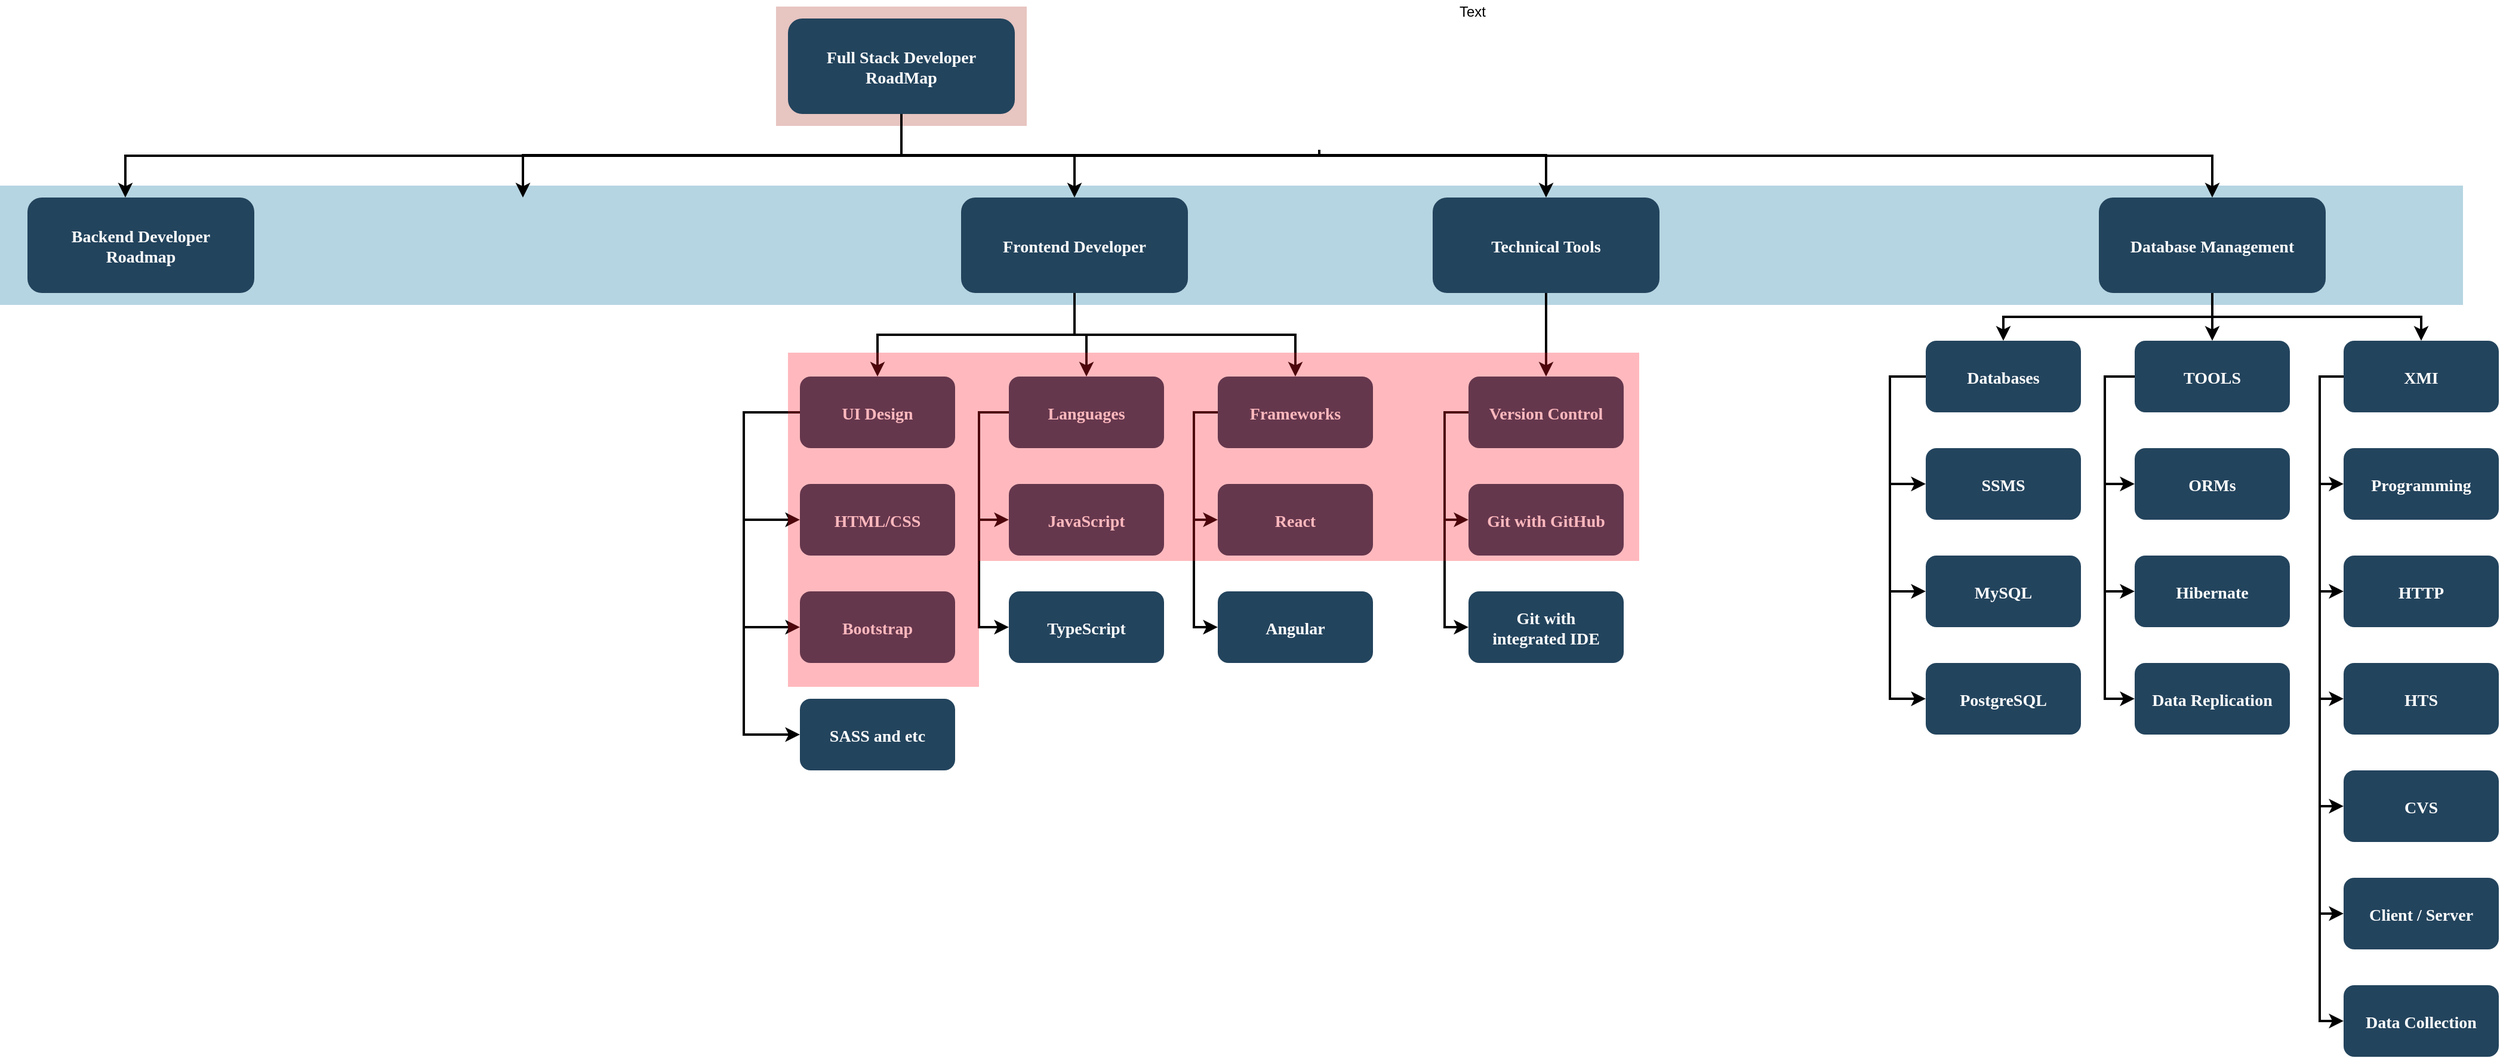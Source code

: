 <mxfile version="20.2.3" type="device" pages="3"><diagram name="FSD Roadmap" id="2c0d36ab-eaac-3732-788b-9136903baeff"><mxGraphModel dx="1683" dy="1068" grid="1" gridSize="10" guides="1" tooltips="1" connect="1" arrows="1" fold="1" page="1" pageScale="1.5" pageWidth="1169" pageHeight="827" background="none" math="0" shadow="0"><root><mxCell id="0"/><mxCell id="1" parent="0"/><mxCell id="123" value="" style="fillColor=#AE4132;strokeColor=none;opacity=30;" parent="1" vertex="1"><mxGeometry x="747" y="175.5" width="210" height="100.0" as="geometry"/></mxCell><mxCell id="122" value="" style="fillColor=#10739E;strokeColor=none;opacity=30;" parent="1" vertex="1"><mxGeometry x="97" y="325.5" width="2063" height="100" as="geometry"/></mxCell><mxCell id="120" value="" style="fillColor=#FFFFFF;strokeColor=none;opacity=30;" parent="1" vertex="1"><mxGeometry x="1317" y="475.5" width="150" height="90" as="geometry"/></mxCell><mxCell id="116" value="" style="fillColor=#FFFFFF;strokeColor=none;opacity=30;" parent="1" vertex="1"><mxGeometry x="1557" y="975.5" width="150" height="80" as="geometry"/></mxCell><mxCell id="115" value="" style="fillColor=#FFFFFF;strokeColor=none;opacity=30;" parent="1" vertex="1"><mxGeometry x="1700" y="715.5" width="330" height="80" as="geometry"/></mxCell><mxCell id="110" value="" style="fillColor=#FFFFFF;strokeColor=none;opacity=30;" parent="1" vertex="1"><mxGeometry x="1207" y="435.5" width="500" height="80" as="geometry"/></mxCell><mxCell id="109" value="" style="fillColor=#FFFFFF;strokeColor=none;opacity=30;" parent="1" vertex="1"><mxGeometry x="757" y="475.5" width="500" height="80" as="geometry"/></mxCell><mxCell id="btcB14pR6yw6RGkF3p0m-154" style="edgeStyle=orthogonalEdgeStyle;rounded=0;orthogonalLoop=1;jettySize=auto;html=1;exitX=0.5;exitY=1;exitDx=0;exitDy=0;entryX=0.5;entryY=0;entryDx=0;entryDy=0;strokeWidth=2;" edge="1" parent="1" source="2" target="10"><mxGeometry relative="1" as="geometry"><Array as="points"><mxPoint x="852" y="300"/><mxPoint x="1392" y="300"/></Array></mxGeometry></mxCell><mxCell id="btcB14pR6yw6RGkF3p0m-155" style="edgeStyle=orthogonalEdgeStyle;rounded=0;orthogonalLoop=1;jettySize=auto;html=1;entryX=0.5;entryY=0;entryDx=0;entryDy=0;strokeWidth=2;" edge="1" parent="1" source="2"><mxGeometry relative="1" as="geometry"><mxPoint x="535" y="335.5" as="targetPoint"/><Array as="points"><mxPoint x="852" y="300"/><mxPoint x="535" y="300"/></Array></mxGeometry></mxCell><mxCell id="2" value="Full Stack Developer &#10;RoadMap" style="rounded=1;fillColor=#23445D;gradientColor=none;strokeColor=none;fontColor=#FFFFFF;fontStyle=1;fontFamily=Tahoma;fontSize=14" parent="1" vertex="1"><mxGeometry x="757" y="185.5" width="190" height="80" as="geometry"/></mxCell><mxCell id="4" value="Database Management" style="rounded=1;fillColor=#23445D;gradientColor=none;strokeColor=none;fontColor=#FFFFFF;fontStyle=1;fontFamily=Tahoma;fontSize=14" parent="1" vertex="1"><mxGeometry x="1855.0" y="335.5" width="190" height="80" as="geometry"/></mxCell><mxCell id="9" value="" style="edgeStyle=elbowEdgeStyle;elbow=vertical;strokeWidth=2;rounded=0" parent="1" source="2" target="4" edge="1"><mxGeometry x="337" y="215.5" width="100" height="100" as="geometry"><mxPoint x="337" y="315.5" as="sourcePoint"/><mxPoint x="437" y="215.5" as="targetPoint"/></mxGeometry></mxCell><mxCell id="10" value="Technical Tools" style="rounded=1;fillColor=#23445D;gradientColor=none;strokeColor=none;fontColor=#FFFFFF;fontStyle=1;fontFamily=Tahoma;fontSize=14" parent="1" vertex="1"><mxGeometry x="1297" y="335.5" width="190" height="80" as="geometry"/></mxCell><mxCell id="12" value="Frontend Developer" style="rounded=1;fillColor=#23445D;gradientColor=none;strokeColor=none;fontColor=#FFFFFF;fontStyle=1;fontFamily=Tahoma;fontSize=14" parent="1" vertex="1"><mxGeometry x="902.0" y="335.5" width="190" height="80" as="geometry"/></mxCell><mxCell id="25" value="UI Design" style="rounded=1;fillColor=#23445D;gradientColor=none;strokeColor=none;fontColor=#FFFFFF;fontStyle=1;fontFamily=Tahoma;fontSize=14" parent="1" vertex="1"><mxGeometry x="767" y="485.5" width="130" height="60" as="geometry"/></mxCell><mxCell id="26" value="HTML/CSS" style="rounded=1;fillColor=#23445D;gradientColor=none;strokeColor=none;fontColor=#FFFFFF;fontStyle=1;fontFamily=Tahoma;fontSize=14" parent="1" vertex="1"><mxGeometry x="767" y="575.5" width="130" height="60" as="geometry"/></mxCell><mxCell id="27" value="Bootstrap" style="rounded=1;fillColor=#23445D;gradientColor=none;strokeColor=none;fontColor=#FFFFFF;fontStyle=1;fontFamily=Tahoma;fontSize=14" parent="1" vertex="1"><mxGeometry x="767" y="665.5" width="130" height="60" as="geometry"/></mxCell><mxCell id="28" value="SASS and etc" style="rounded=1;fillColor=#23445D;gradientColor=none;strokeColor=none;fontColor=#FFFFFF;fontStyle=1;fontFamily=Tahoma;fontSize=14" parent="1" vertex="1"><mxGeometry x="767" y="755.5" width="130" height="60" as="geometry"/></mxCell><mxCell id="29" value="Languages" style="rounded=1;fillColor=#23445D;gradientColor=none;strokeColor=none;fontColor=#FFFFFF;fontStyle=1;fontFamily=Tahoma;fontSize=14" parent="1" vertex="1"><mxGeometry x="942" y="485.5" width="130" height="60" as="geometry"/></mxCell><mxCell id="30" value="JavaScript" style="rounded=1;fillColor=#23445D;gradientColor=none;strokeColor=none;fontColor=#FFFFFF;fontStyle=1;fontFamily=Tahoma;fontSize=14" parent="1" vertex="1"><mxGeometry x="942" y="575.5" width="130" height="60" as="geometry"/></mxCell><mxCell id="31" value="TypeScript" style="rounded=1;fillColor=#23445D;gradientColor=none;strokeColor=none;fontColor=#FFFFFF;fontStyle=1;fontFamily=Tahoma;fontSize=14" parent="1" vertex="1"><mxGeometry x="942" y="665.5" width="130" height="60" as="geometry"/></mxCell><mxCell id="33" value="Frameworks" style="rounded=1;fillColor=#23445D;gradientColor=none;strokeColor=none;fontColor=#FFFFFF;fontStyle=1;fontFamily=Tahoma;fontSize=14" parent="1" vertex="1"><mxGeometry x="1117" y="485.5" width="130" height="60" as="geometry"/></mxCell><mxCell id="34" value="React" style="rounded=1;fillColor=#23445D;gradientColor=none;strokeColor=none;fontColor=#FFFFFF;fontStyle=1;fontFamily=Tahoma;fontSize=14" parent="1" vertex="1"><mxGeometry x="1117" y="575.5" width="130" height="60" as="geometry"/></mxCell><mxCell id="35" value="Angular" style="rounded=1;fillColor=#23445D;gradientColor=none;strokeColor=none;fontColor=#FFFFFF;fontStyle=1;fontFamily=Tahoma;fontSize=14" parent="1" vertex="1"><mxGeometry x="1117" y="665.5" width="130" height="60" as="geometry"/></mxCell><mxCell id="41" value="Version Control" style="rounded=1;fillColor=#23445D;gradientColor=none;strokeColor=none;fontColor=#FFFFFF;fontStyle=1;fontFamily=Tahoma;fontSize=14" parent="1" vertex="1"><mxGeometry x="1327" y="485.5" width="130" height="60" as="geometry"/></mxCell><mxCell id="42" value="Git with GitHub" style="rounded=1;fillColor=#23445D;gradientColor=none;strokeColor=none;fontColor=#FFFFFF;fontStyle=1;fontFamily=Tahoma;fontSize=14" parent="1" vertex="1"><mxGeometry x="1327" y="575.5" width="130" height="60" as="geometry"/></mxCell><mxCell id="43" value="Git with &#10;integrated IDE" style="rounded=1;fillColor=#23445D;gradientColor=none;strokeColor=none;fontColor=#FFFFFF;fontStyle=1;fontFamily=Tahoma;fontSize=14" parent="1" vertex="1"><mxGeometry x="1327" y="665.5" width="130" height="60" as="geometry"/></mxCell><mxCell id="44" value="Databases" style="rounded=1;fillColor=#23445D;gradientColor=none;strokeColor=none;fontColor=#FFFFFF;fontStyle=1;fontFamily=Tahoma;fontSize=14" parent="1" vertex="1"><mxGeometry x="1710" y="455.5" width="130" height="60" as="geometry"/></mxCell><mxCell id="45" value="SSMS" style="rounded=1;fillColor=#23445D;gradientColor=none;strokeColor=none;fontColor=#FFFFFF;fontStyle=1;fontFamily=Tahoma;fontSize=14" parent="1" vertex="1"><mxGeometry x="1710" y="545.5" width="130" height="60" as="geometry"/></mxCell><mxCell id="46" value="MySQL" style="rounded=1;fillColor=#23445D;gradientColor=none;strokeColor=none;fontColor=#FFFFFF;fontStyle=1;fontFamily=Tahoma;fontSize=14" parent="1" vertex="1"><mxGeometry x="1710" y="635.5" width="130" height="60" as="geometry"/></mxCell><mxCell id="47" value="PostgreSQL" style="rounded=1;fillColor=#23445D;gradientColor=none;strokeColor=none;fontColor=#FFFFFF;fontStyle=1;fontFamily=Tahoma;fontSize=14" parent="1" vertex="1"><mxGeometry x="1710" y="725.5" width="130" height="60" as="geometry"/></mxCell><mxCell id="48" value="TOOLS" style="rounded=1;fillColor=#23445D;gradientColor=none;strokeColor=none;fontColor=#FFFFFF;fontStyle=1;fontFamily=Tahoma;fontSize=14" parent="1" vertex="1"><mxGeometry x="1885" y="455.5" width="130" height="60" as="geometry"/></mxCell><mxCell id="49" value="ORMs" style="rounded=1;fillColor=#23445D;gradientColor=none;strokeColor=none;fontColor=#FFFFFF;fontStyle=1;fontFamily=Tahoma;fontSize=14" parent="1" vertex="1"><mxGeometry x="1885" y="545.5" width="130" height="60" as="geometry"/></mxCell><mxCell id="50" value="Hibernate" style="rounded=1;fillColor=#23445D;gradientColor=none;strokeColor=none;fontColor=#FFFFFF;fontStyle=1;fontFamily=Tahoma;fontSize=14" parent="1" vertex="1"><mxGeometry x="1885" y="635.5" width="130" height="60" as="geometry"/></mxCell><mxCell id="51" value="Data Replication" style="rounded=1;fillColor=#23445D;gradientColor=none;strokeColor=none;fontColor=#FFFFFF;fontStyle=1;fontFamily=Tahoma;fontSize=14" parent="1" vertex="1"><mxGeometry x="1885" y="725.5" width="130" height="60" as="geometry"/></mxCell><mxCell id="52" value="XMI" style="rounded=1;fillColor=#23445D;gradientColor=none;strokeColor=none;fontColor=#FFFFFF;fontStyle=1;fontFamily=Tahoma;fontSize=14" parent="1" vertex="1"><mxGeometry x="2060" y="455.5" width="130" height="60" as="geometry"/></mxCell><mxCell id="53" value="Programming" style="rounded=1;fillColor=#23445D;gradientColor=none;strokeColor=none;fontColor=#FFFFFF;fontStyle=1;fontFamily=Tahoma;fontSize=14" parent="1" vertex="1"><mxGeometry x="2060" y="545.5" width="130" height="60" as="geometry"/></mxCell><mxCell id="54" value="HTTP" style="rounded=1;fillColor=#23445D;gradientColor=none;strokeColor=none;fontColor=#FFFFFF;fontStyle=1;fontFamily=Tahoma;fontSize=14" parent="1" vertex="1"><mxGeometry x="2060" y="635.5" width="130" height="60" as="geometry"/></mxCell><mxCell id="55" value="HTS" style="rounded=1;fillColor=#23445D;gradientColor=none;strokeColor=none;fontColor=#FFFFFF;fontStyle=1;fontFamily=Tahoma;fontSize=14" parent="1" vertex="1"><mxGeometry x="2060" y="725.5" width="130" height="60" as="geometry"/></mxCell><mxCell id="56" value="CVS" style="rounded=1;fillColor=#23445D;gradientColor=none;strokeColor=none;fontColor=#FFFFFF;fontStyle=1;fontFamily=Tahoma;fontSize=14" parent="1" vertex="1"><mxGeometry x="2060" y="815.5" width="130" height="60" as="geometry"/></mxCell><mxCell id="57" value="Client / Server" style="rounded=1;fillColor=#23445D;gradientColor=none;strokeColor=none;fontColor=#FFFFFF;fontStyle=1;fontFamily=Tahoma;fontSize=14" parent="1" vertex="1"><mxGeometry x="2060" y="905.5" width="130" height="60" as="geometry"/></mxCell><mxCell id="58" value="Data Collection" style="rounded=1;fillColor=#23445D;gradientColor=none;strokeColor=none;fontColor=#FFFFFF;fontStyle=1;fontFamily=Tahoma;fontSize=14" parent="1" vertex="1"><mxGeometry x="2060" y="995.5" width="130" height="60" as="geometry"/></mxCell><mxCell id="59" value="" style="edgeStyle=elbowEdgeStyle;elbow=vertical;strokeWidth=2;rounded=0" parent="1" target="12" edge="1"><mxGeometry x="697" y="255.5" width="100" height="100" as="geometry"><mxPoint x="1202" y="295.5" as="sourcePoint"/><mxPoint x="1817.0" y="375.5" as="targetPoint"/><Array as="points"><mxPoint x="1160" y="300"/></Array></mxGeometry></mxCell><mxCell id="61" value="" style="edgeStyle=elbowEdgeStyle;elbow=vertical;strokeWidth=2;rounded=0" parent="1" source="2" edge="1"><mxGeometry x="-23" y="135.5" width="100" height="100" as="geometry"><mxPoint x="-23" y="235.5" as="sourcePoint"/><mxPoint x="202" y="335.5" as="targetPoint"/></mxGeometry></mxCell><mxCell id="70" value="" style="edgeStyle=elbowEdgeStyle;elbow=horizontal;strokeWidth=2;rounded=0" parent="1" source="25" target="26" edge="1"><mxGeometry x="-23" y="125.5" width="100" height="100" as="geometry"><mxPoint x="-23" y="225.5" as="sourcePoint"/><mxPoint x="77" y="125.5" as="targetPoint"/><Array as="points"><mxPoint x="720" y="550"/><mxPoint x="397" y="525.5"/></Array></mxGeometry></mxCell><mxCell id="71" value="" style="edgeStyle=elbowEdgeStyle;elbow=horizontal;strokeWidth=2;rounded=0" parent="1" source="25" target="27" edge="1"><mxGeometry x="-23" y="125.5" width="100" height="100" as="geometry"><mxPoint x="-23" y="225.5" as="sourcePoint"/><mxPoint x="77" y="125.5" as="targetPoint"/><Array as="points"><mxPoint x="720" y="560"/><mxPoint x="397" y="565.5"/></Array></mxGeometry></mxCell><mxCell id="72" value="" style="edgeStyle=elbowEdgeStyle;elbow=horizontal;strokeWidth=2;rounded=0" parent="1" source="25" target="28" edge="1"><mxGeometry x="-23" y="125.5" width="100" height="100" as="geometry"><mxPoint x="-23" y="225.5" as="sourcePoint"/><mxPoint x="77" y="125.5" as="targetPoint"/><Array as="points"><mxPoint x="720" y="560"/><mxPoint x="397" y="605.5"/></Array></mxGeometry></mxCell><mxCell id="73" value="" style="edgeStyle=elbowEdgeStyle;elbow=horizontal;strokeWidth=2;rounded=0" parent="1" source="29" target="30" edge="1"><mxGeometry x="327" y="165.5" width="100" height="100" as="geometry"><mxPoint x="327" y="265.5" as="sourcePoint"/><mxPoint x="427" y="165.5" as="targetPoint"/><Array as="points"><mxPoint x="917" y="565.5"/></Array></mxGeometry></mxCell><mxCell id="74" value="" style="edgeStyle=elbowEdgeStyle;elbow=horizontal;strokeWidth=2;rounded=0" parent="1" source="29" target="31" edge="1"><mxGeometry x="327" y="165.5" width="100" height="100" as="geometry"><mxPoint x="327" y="265.5" as="sourcePoint"/><mxPoint x="427" y="165.5" as="targetPoint"/><Array as="points"><mxPoint x="917" y="605.5"/></Array></mxGeometry></mxCell><mxCell id="76" value="" style="edgeStyle=elbowEdgeStyle;elbow=horizontal;strokeWidth=2;rounded=0" parent="1" source="33" target="34" edge="1"><mxGeometry x="327" y="165.5" width="100" height="100" as="geometry"><mxPoint x="327" y="265.5" as="sourcePoint"/><mxPoint x="427" y="165.5" as="targetPoint"/><Array as="points"><mxPoint x="1097" y="565.5"/></Array></mxGeometry></mxCell><mxCell id="77" value="" style="edgeStyle=elbowEdgeStyle;elbow=horizontal;strokeWidth=2;rounded=0" parent="1" source="33" target="35" edge="1"><mxGeometry x="327" y="165.5" width="100" height="100" as="geometry"><mxPoint x="327" y="265.5" as="sourcePoint"/><mxPoint x="427" y="165.5" as="targetPoint"/><Array as="points"><mxPoint x="1097" y="605.5"/></Array></mxGeometry></mxCell><mxCell id="82" value="" style="edgeStyle=elbowEdgeStyle;elbow=horizontal;strokeWidth=2;rounded=0" parent="1" source="41" target="42" edge="1"><mxGeometry x="327" y="165.5" width="100" height="100" as="geometry"><mxPoint x="327" y="265.5" as="sourcePoint"/><mxPoint x="427" y="165.5" as="targetPoint"/><Array as="points"><mxPoint x="1307" y="565.5"/></Array></mxGeometry></mxCell><mxCell id="83" value="" style="edgeStyle=elbowEdgeStyle;elbow=horizontal;strokeWidth=2;rounded=0" parent="1" source="41" target="43" edge="1"><mxGeometry x="327" y="165.5" width="100" height="100" as="geometry"><mxPoint x="327" y="265.5" as="sourcePoint"/><mxPoint x="427" y="165.5" as="targetPoint"/><Array as="points"><mxPoint x="1307" y="615.5"/></Array></mxGeometry></mxCell><mxCell id="84" value="" style="edgeStyle=elbowEdgeStyle;elbow=horizontal;strokeWidth=2;rounded=0" parent="1" source="44" target="45" edge="1"><mxGeometry x="-23" y="125.5" width="100" height="100" as="geometry"><mxPoint x="-23" y="225.5" as="sourcePoint"/><mxPoint x="77" y="125.5" as="targetPoint"/><Array as="points"><mxPoint x="1680" y="540"/><mxPoint x="1197" y="535.5"/></Array></mxGeometry></mxCell><mxCell id="85" value="" style="edgeStyle=elbowEdgeStyle;elbow=horizontal;strokeWidth=2;rounded=0" parent="1" source="44" target="46" edge="1"><mxGeometry x="-23" y="125.5" width="100" height="100" as="geometry"><mxPoint x="-23" y="225.5" as="sourcePoint"/><mxPoint x="77" y="125.5" as="targetPoint"/><Array as="points"><mxPoint x="1680" y="560"/><mxPoint x="1197" y="565.5"/></Array></mxGeometry></mxCell><mxCell id="86" value="" style="edgeStyle=elbowEdgeStyle;elbow=horizontal;strokeWidth=2;rounded=0" parent="1" source="44" target="47" edge="1"><mxGeometry x="-23" y="125.5" width="100" height="100" as="geometry"><mxPoint x="-23" y="225.5" as="sourcePoint"/><mxPoint x="77" y="125.5" as="targetPoint"/><Array as="points"><mxPoint x="1680" y="600"/><mxPoint x="1197" y="615.5"/></Array></mxGeometry></mxCell><mxCell id="87" value="" style="edgeStyle=elbowEdgeStyle;elbow=horizontal;strokeWidth=2;rounded=0" parent="1" source="48" target="49" edge="1"><mxGeometry x="470" y="135.5" width="100" height="100" as="geometry"><mxPoint x="470" y="235.5" as="sourcePoint"/><mxPoint x="570" y="135.5" as="targetPoint"/><Array as="points"><mxPoint x="1860" y="535.5"/></Array></mxGeometry></mxCell><mxCell id="88" value="" style="edgeStyle=elbowEdgeStyle;elbow=horizontal;strokeWidth=2;rounded=0" parent="1" source="48" target="50" edge="1"><mxGeometry x="470" y="135.5" width="100" height="100" as="geometry"><mxPoint x="470" y="235.5" as="sourcePoint"/><mxPoint x="570" y="135.5" as="targetPoint"/><Array as="points"><mxPoint x="1860" y="595.5"/></Array></mxGeometry></mxCell><mxCell id="89" value="" style="edgeStyle=elbowEdgeStyle;elbow=horizontal;strokeWidth=2;rounded=0" parent="1" source="48" target="51" edge="1"><mxGeometry x="470" y="135.5" width="100" height="100" as="geometry"><mxPoint x="470" y="235.5" as="sourcePoint"/><mxPoint x="570" y="135.5" as="targetPoint"/><Array as="points"><mxPoint x="1860" y="625.5"/></Array></mxGeometry></mxCell><mxCell id="90" value="" style="edgeStyle=elbowEdgeStyle;elbow=horizontal;strokeWidth=2;rounded=0" parent="1" source="52" target="53" edge="1"><mxGeometry x="470" y="135.5" width="100" height="100" as="geometry"><mxPoint x="470" y="235.5" as="sourcePoint"/><mxPoint x="570" y="135.5" as="targetPoint"/><Array as="points"><mxPoint x="2040" y="535.5"/></Array></mxGeometry></mxCell><mxCell id="91" value="" style="edgeStyle=elbowEdgeStyle;elbow=horizontal;strokeWidth=2;rounded=0" parent="1" source="52" target="54" edge="1"><mxGeometry x="470" y="135.5" width="100" height="100" as="geometry"><mxPoint x="470" y="235.5" as="sourcePoint"/><mxPoint x="570" y="135.5" as="targetPoint"/><Array as="points"><mxPoint x="2040" y="575.5"/></Array></mxGeometry></mxCell><mxCell id="92" value="" style="edgeStyle=elbowEdgeStyle;elbow=horizontal;strokeWidth=2;rounded=0" parent="1" source="52" target="55" edge="1"><mxGeometry x="470" y="135.5" width="100" height="100" as="geometry"><mxPoint x="470" y="235.5" as="sourcePoint"/><mxPoint x="570" y="135.5" as="targetPoint"/><Array as="points"><mxPoint x="2040" y="625.5"/></Array></mxGeometry></mxCell><mxCell id="93" value="" style="edgeStyle=elbowEdgeStyle;elbow=horizontal;strokeWidth=2;rounded=0" parent="1" source="52" target="56" edge="1"><mxGeometry x="470" y="135.5" width="100" height="100" as="geometry"><mxPoint x="470" y="235.5" as="sourcePoint"/><mxPoint x="570" y="135.5" as="targetPoint"/><Array as="points"><mxPoint x="2040" y="675.5"/></Array></mxGeometry></mxCell><mxCell id="94" value="" style="edgeStyle=elbowEdgeStyle;elbow=horizontal;strokeWidth=2;rounded=0" parent="1" source="52" target="57" edge="1"><mxGeometry x="470" y="135.5" width="100" height="100" as="geometry"><mxPoint x="470" y="235.5" as="sourcePoint"/><mxPoint x="570" y="135.5" as="targetPoint"/><Array as="points"><mxPoint x="2040" y="725.5"/></Array></mxGeometry></mxCell><mxCell id="95" value="" style="edgeStyle=elbowEdgeStyle;elbow=horizontal;strokeWidth=2;rounded=0" parent="1" source="52" target="58" edge="1"><mxGeometry x="470" y="135.5" width="100" height="100" as="geometry"><mxPoint x="470" y="235.5" as="sourcePoint"/><mxPoint x="570" y="135.5" as="targetPoint"/><Array as="points"><mxPoint x="2040" y="765.5"/></Array></mxGeometry></mxCell><mxCell id="100" value="" style="edgeStyle=elbowEdgeStyle;elbow=vertical;strokeWidth=2;rounded=0" parent="1" source="12" target="25" edge="1"><mxGeometry x="327" y="165.5" width="100" height="100" as="geometry"><mxPoint x="327" y="265.5" as="sourcePoint"/><mxPoint x="427" y="165.5" as="targetPoint"/></mxGeometry></mxCell><mxCell id="101" value="" style="edgeStyle=elbowEdgeStyle;elbow=vertical;strokeWidth=2;rounded=0" parent="1" source="12" target="29" edge="1"><mxGeometry x="327" y="165.5" width="100" height="100" as="geometry"><mxPoint x="327" y="265.5" as="sourcePoint"/><mxPoint x="427" y="165.5" as="targetPoint"/></mxGeometry></mxCell><mxCell id="102" value="" style="edgeStyle=elbowEdgeStyle;elbow=vertical;strokeWidth=2;rounded=0" parent="1" source="12" target="33" edge="1"><mxGeometry x="327" y="165.5" width="100" height="100" as="geometry"><mxPoint x="327" y="265.5" as="sourcePoint"/><mxPoint x="427" y="165.5" as="targetPoint"/></mxGeometry></mxCell><mxCell id="103" value="" style="edgeStyle=elbowEdgeStyle;elbow=vertical;strokeWidth=2;rounded=0" parent="1" source="10" target="41" edge="1"><mxGeometry x="327" y="165.5" width="100" height="100" as="geometry"><mxPoint x="327" y="265.5" as="sourcePoint"/><mxPoint x="427" y="165.5" as="targetPoint"/></mxGeometry></mxCell><mxCell id="104" value="" style="edgeStyle=elbowEdgeStyle;elbow=vertical;strokeWidth=2;rounded=0" parent="1" source="4" target="48" edge="1"><mxGeometry x="470" y="135.5" width="100" height="100" as="geometry"><mxPoint x="470" y="235.5" as="sourcePoint"/><mxPoint x="570" y="135.5" as="targetPoint"/></mxGeometry></mxCell><mxCell id="105" value="" style="edgeStyle=elbowEdgeStyle;elbow=vertical;strokeWidth=2;rounded=0" parent="1" source="4" target="44" edge="1"><mxGeometry x="470" y="135.5" width="100" height="100" as="geometry"><mxPoint x="470" y="235.5" as="sourcePoint"/><mxPoint x="570" y="135.5" as="targetPoint"/></mxGeometry></mxCell><mxCell id="106" value="" style="edgeStyle=elbowEdgeStyle;elbow=vertical;strokeWidth=2;rounded=0" parent="1" source="4" target="52" edge="1"><mxGeometry x="470" y="135.5" width="100" height="100" as="geometry"><mxPoint x="470" y="235.5" as="sourcePoint"/><mxPoint x="570" y="135.5" as="targetPoint"/></mxGeometry></mxCell><mxCell id="tN86sV1eUvcPmCpTXTXW-123" value="Text" style="text;html=1;align=center;verticalAlign=middle;resizable=0;points=[];autosize=1;strokeColor=none;fillColor=none;" parent="1" vertex="1"><mxGeometry x="1310" y="170" width="40" height="20" as="geometry"/></mxCell><mxCell id="btcB14pR6yw6RGkF3p0m-124" value="" style="fillColor=#FF1929;strokeColor=none;opacity=30;" vertex="1" parent="1"><mxGeometry x="757" y="465.5" width="160" height="280" as="geometry"/></mxCell><mxCell id="btcB14pR6yw6RGkF3p0m-125" value="" style="fillColor=#FF1929;strokeColor=none;opacity=30;" vertex="1" parent="1"><mxGeometry x="917" y="465.5" width="160" height="174.5" as="geometry"/></mxCell><mxCell id="btcB14pR6yw6RGkF3p0m-126" value="" style="fillColor=#FF1929;strokeColor=none;opacity=30;" vertex="1" parent="1"><mxGeometry x="1077" y="465.5" width="393" height="174.5" as="geometry"/></mxCell><mxCell id="Z18R7N_yJk7huMT78ZKw-123" value="Backend Developer&#10;Roadmap" style="rounded=1;fillColor=#23445D;gradientColor=none;strokeColor=none;fontColor=#FFFFFF;fontStyle=1;fontFamily=Tahoma;fontSize=14" vertex="1" parent="1"><mxGeometry x="120" y="335.5" width="190" height="80" as="geometry"/></mxCell></root></mxGraphModel></diagram><diagram id="PEEMGKXIU4ZpKlhOTQBc" name="Java SE"><mxGraphModel dx="1683" dy="1068" grid="1" gridSize="10" guides="1" tooltips="1" connect="1" arrows="1" fold="1" page="1" pageScale="1" pageWidth="850" pageHeight="1100" math="0" shadow="0"><root><mxCell id="0"/><mxCell id="1" parent="0"/><mxCell id="kT4tPx8mULPbLntkXdMX-1" value="" style="fillColor=#FFFFFF;strokeColor=none;opacity=30;" vertex="1" parent="1"><mxGeometry x="227.0" y="445.5" width="150.0" height="440.0" as="geometry"/></mxCell><mxCell id="kT4tPx8mULPbLntkXdMX-2" value="" style="fillColor=#10739E;strokeColor=none;opacity=30;" vertex="1" parent="1"><mxGeometry x="227.0" y="895.5" width="150" height="80" as="geometry"/></mxCell><mxCell id="kT4tPx8mULPbLntkXdMX-3" value="String Operations" style="rounded=1;fillColor=#23445D;gradientColor=none;strokeColor=none;fontColor=#FFFFFF;fontStyle=1;fontFamily=Tahoma;fontSize=14" vertex="1" parent="1"><mxGeometry x="117" y="340.5" width="190" height="80" as="geometry"/></mxCell><mxCell id="kT4tPx8mULPbLntkXdMX-4" value="How Web&#10; Works?" style="rounded=1;fillColor=#23445D;gradientColor=none;strokeColor=none;fontColor=#FFFFFF;fontStyle=1;fontFamily=Tahoma;fontSize=14;backgroundOutline=0;" vertex="1" parent="1"><mxGeometry x="67" y="460.5" width="130" height="60" as="geometry"/></mxCell><mxCell id="kT4tPx8mULPbLntkXdMX-5" value="" style="edgeStyle=orthogonalEdgeStyle;rounded=0;orthogonalLoop=1;jettySize=auto;html=1;backgroundOutline=0;" edge="1" parent="1" source="kT4tPx8mULPbLntkXdMX-6" target="kT4tPx8mULPbLntkXdMX-21"><mxGeometry relative="1" as="geometry"/></mxCell><mxCell id="kT4tPx8mULPbLntkXdMX-6" value="What is HTTP?" style="rounded=1;fillColor=#23445D;gradientColor=none;strokeColor=none;fontColor=#FFFFFF;fontStyle=1;fontFamily=Tahoma;fontSize=14;backgroundOutline=0;" vertex="1" parent="1"><mxGeometry x="67" y="550.5" width="130" height="60" as="geometry"/></mxCell><UserObject label="Java SE" id="kT4tPx8mULPbLntkXdMX-7"><mxCell style="rounded=1;fillColor=#23445D;gradientColor=none;strokeColor=none;fontColor=#FFFFFF;fontStyle=1;fontFamily=Tahoma;fontSize=14" vertex="1" parent="1"><mxGeometry x="247" y="460.5" width="130" height="60" as="geometry"/></mxCell></UserObject><mxCell id="kT4tPx8mULPbLntkXdMX-8" value="Java EE" style="rounded=1;fillColor=#23445D;gradientColor=none;strokeColor=none;fontColor=#FFFFFF;fontStyle=1;fontFamily=Tahoma;fontSize=14" vertex="1" parent="1"><mxGeometry x="247" y="550.5" width="130" height="60" as="geometry"/></mxCell><mxCell id="kT4tPx8mULPbLntkXdMX-9" value="Spring &#10;Framework" style="rounded=1;fillColor=#23445D;gradientColor=none;strokeColor=none;fontColor=#FFFFFF;fontStyle=1;fontFamily=Tahoma;fontSize=14" vertex="1" parent="1"><mxGeometry x="247" y="640.5" width="130" height="60" as="geometry"/></mxCell><mxCell id="kT4tPx8mULPbLntkXdMX-10" value="" style="rounded=1;fillColor=#23445D;gradientColor=none;strokeColor=none;fontColor=#FFFFFF;fontStyle=1;fontFamily=Tahoma;fontSize=14" vertex="1" parent="1"><mxGeometry x="247" y="730.5" width="130" height="60" as="geometry"/></mxCell><mxCell id="kT4tPx8mULPbLntkXdMX-11" value="" style="rounded=1;fillColor=#23445D;gradientColor=none;strokeColor=none;fontColor=#FFFFFF;fontStyle=1;fontFamily=Tahoma;fontSize=14" vertex="1" parent="1"><mxGeometry x="247" y="820.5" width="130" height="60" as="geometry"/></mxCell><mxCell id="kT4tPx8mULPbLntkXdMX-12" value="" style="rounded=1;fillColor=#23445D;gradientColor=none;strokeColor=none;fontColor=#FFFFFF;fontStyle=1;fontFamily=Tahoma;fontSize=14" vertex="1" parent="1"><mxGeometry x="247" y="910.5" width="130" height="60" as="geometry"/></mxCell><mxCell id="kT4tPx8mULPbLntkXdMX-13" value="" style="edgeStyle=elbowEdgeStyle;elbow=vertical;strokeWidth=2;rounded=0" edge="1" parent="1" source="kT4tPx8mULPbLntkXdMX-3" target="kT4tPx8mULPbLntkXdMX-4"><mxGeometry x="-13" y="140.5" width="100" height="100" as="geometry"><mxPoint x="-13" y="240.5" as="sourcePoint"/><mxPoint x="87" y="140.5" as="targetPoint"/></mxGeometry></mxCell><mxCell id="kT4tPx8mULPbLntkXdMX-14" value="" style="edgeStyle=elbowEdgeStyle;elbow=horizontal;strokeWidth=2;rounded=0" edge="1" parent="1" source="kT4tPx8mULPbLntkXdMX-3" target="kT4tPx8mULPbLntkXdMX-7"><mxGeometry x="-13" y="140.5" width="100" height="100" as="geometry"><mxPoint x="-13" y="240.5" as="sourcePoint"/><mxPoint x="87" y="140.5" as="targetPoint"/><Array as="points"><mxPoint x="212" y="440.5"/></Array></mxGeometry></mxCell><mxCell id="kT4tPx8mULPbLntkXdMX-15" value="" style="edgeStyle=elbowEdgeStyle;elbow=horizontal;strokeWidth=2;rounded=0" edge="1" parent="1" source="kT4tPx8mULPbLntkXdMX-3" target="kT4tPx8mULPbLntkXdMX-8"><mxGeometry x="-13" y="140.5" width="100" height="100" as="geometry"><mxPoint x="-13" y="240.5" as="sourcePoint"/><mxPoint x="87" y="140.5" as="targetPoint"/><Array as="points"><mxPoint x="212" y="480.5"/></Array></mxGeometry></mxCell><mxCell id="kT4tPx8mULPbLntkXdMX-16" value="" style="edgeStyle=elbowEdgeStyle;elbow=horizontal;strokeWidth=2;rounded=0" edge="1" parent="1" source="kT4tPx8mULPbLntkXdMX-3" target="kT4tPx8mULPbLntkXdMX-9"><mxGeometry x="-13" y="140.5" width="100" height="100" as="geometry"><mxPoint x="-13" y="240.5" as="sourcePoint"/><mxPoint x="87" y="140.5" as="targetPoint"/><Array as="points"><mxPoint x="212" y="530.5"/></Array></mxGeometry></mxCell><mxCell id="kT4tPx8mULPbLntkXdMX-17" value="" style="edgeStyle=elbowEdgeStyle;elbow=horizontal;strokeWidth=2;rounded=0" edge="1" parent="1" source="kT4tPx8mULPbLntkXdMX-3" target="kT4tPx8mULPbLntkXdMX-10"><mxGeometry x="-13" y="140.5" width="100" height="100" as="geometry"><mxPoint x="-13" y="240.5" as="sourcePoint"/><mxPoint x="87" y="140.5" as="targetPoint"/><Array as="points"><mxPoint x="212" y="580.5"/></Array></mxGeometry></mxCell><mxCell id="kT4tPx8mULPbLntkXdMX-18" value="" style="edgeStyle=elbowEdgeStyle;elbow=horizontal;strokeWidth=2;rounded=0" edge="1" parent="1" source="kT4tPx8mULPbLntkXdMX-3" target="kT4tPx8mULPbLntkXdMX-11"><mxGeometry x="-13" y="140.5" width="100" height="100" as="geometry"><mxPoint x="-13" y="240.5" as="sourcePoint"/><mxPoint x="87" y="140.5" as="targetPoint"/><Array as="points"><mxPoint x="212" y="620.5"/></Array></mxGeometry></mxCell><mxCell id="kT4tPx8mULPbLntkXdMX-19" value="" style="edgeStyle=elbowEdgeStyle;elbow=horizontal;strokeWidth=2;rounded=0" edge="1" parent="1" source="kT4tPx8mULPbLntkXdMX-3" target="kT4tPx8mULPbLntkXdMX-12"><mxGeometry x="-13" y="140.5" width="100" height="100" as="geometry"><mxPoint x="-13" y="240.5" as="sourcePoint"/><mxPoint x="87" y="140.5" as="targetPoint"/><Array as="points"><mxPoint x="212" y="670.5"/></Array></mxGeometry></mxCell><mxCell id="kT4tPx8mULPbLntkXdMX-20" value="" style="edgeStyle=elbowEdgeStyle;elbow=vertical;rounded=0;strokeWidth=2;backgroundOutline=0;" edge="1" parent="1" source="kT4tPx8mULPbLntkXdMX-4" target="kT4tPx8mULPbLntkXdMX-6"><mxGeometry x="-13" y="140.5" width="100" height="100" as="geometry"><mxPoint x="-13" y="240.5" as="sourcePoint"/><mxPoint x="87" y="140.5" as="targetPoint"/></mxGeometry></mxCell><mxCell id="kT4tPx8mULPbLntkXdMX-21" value="Browser Working&#10;Internally" style="rounded=1;fillColor=#23445D;gradientColor=none;strokeColor=none;fontColor=#FFFFFF;fontStyle=1;fontFamily=Tahoma;fontSize=14;backgroundOutline=0;" vertex="1" parent="1"><mxGeometry x="67" y="640.5" width="130" height="60" as="geometry"/></mxCell><mxCell id="kT4tPx8mULPbLntkXdMX-22" value="" style="fillColor=#FF1929;strokeColor=none;opacity=30;" vertex="1" parent="1"><mxGeometry x="40" y="440" width="160" height="280" as="geometry"/></mxCell><mxCell id="kT4tPx8mULPbLntkXdMX-23" value="" style="fillColor=#FFFFFF;strokeColor=none;opacity=30;" vertex="1" parent="1"><mxGeometry x="610.0" y="460.5" width="150.0" height="440.0" as="geometry"/></mxCell><mxCell id="kT4tPx8mULPbLntkXdMX-24" value="" style="fillColor=#10739E;strokeColor=none;opacity=30;" vertex="1" parent="1"><mxGeometry x="610" y="910.5" width="150" height="80" as="geometry"/></mxCell><mxCell id="kT4tPx8mULPbLntkXdMX-25" value="Collecti" style="rounded=1;fillColor=#23445D;gradientColor=none;strokeColor=none;fontColor=#FFFFFF;fontStyle=1;fontFamily=Tahoma;fontSize=14" vertex="1" parent="1"><mxGeometry x="490" y="340.5" width="190" height="80" as="geometry"/></mxCell><mxCell id="kT4tPx8mULPbLntkXdMX-26" value="" style="edgeStyle=orthogonalEdgeStyle;rounded=0;orthogonalLoop=1;jettySize=auto;html=1;backgroundOutline=0;" edge="1" parent="1"><mxGeometry relative="1" as="geometry"><mxPoint x="505" y="620.5" as="sourcePoint"/><mxPoint x="505" y="650.5" as="targetPoint"/></mxGeometry></mxCell><UserObject label="HTTPS" id="kT4tPx8mULPbLntkXdMX-27"><mxCell style="rounded=1;fillColor=#23445D;gradientColor=none;strokeColor=none;fontColor=#FFFFFF;fontStyle=1;fontFamily=Tahoma;fontSize=14" vertex="1" parent="1"><mxGeometry x="620" y="470.5" width="130" height="60" as="geometry"/></mxCell></UserObject><mxCell id="kT4tPx8mULPbLntkXdMX-28" value="Web Security" style="rounded=1;fillColor=#23445D;gradientColor=none;strokeColor=none;fontColor=#FFFFFF;fontStyle=1;fontFamily=Tahoma;fontSize=14" vertex="1" parent="1"><mxGeometry x="620" y="560.5" width="130" height="60" as="geometry"/></mxCell><mxCell id="kT4tPx8mULPbLntkXdMX-29" value="SSL &amp; TLS" style="rounded=1;fillColor=#23445D;gradientColor=none;strokeColor=none;fontColor=#FFFFFF;fontStyle=1;fontFamily=Tahoma;fontSize=14" vertex="1" parent="1"><mxGeometry x="620" y="650.5" width="130" height="60" as="geometry"/></mxCell><mxCell id="kT4tPx8mULPbLntkXdMX-30" value="CORS" style="rounded=1;fillColor=#23445D;gradientColor=none;strokeColor=none;fontColor=#FFFFFF;fontStyle=1;fontFamily=Tahoma;fontSize=14" vertex="1" parent="1"><mxGeometry x="620" y="740.5" width="130" height="60" as="geometry"/></mxCell><mxCell id="kT4tPx8mULPbLntkXdMX-31" value="Hashing &#10;Algorithm" style="rounded=1;fillColor=#23445D;gradientColor=none;strokeColor=none;fontColor=#FFFFFF;fontStyle=1;fontFamily=Tahoma;fontSize=14" vertex="1" parent="1"><mxGeometry x="620" y="830.5" width="130" height="60" as="geometry"/></mxCell><mxCell id="kT4tPx8mULPbLntkXdMX-32" value="Cashing" style="rounded=1;fillColor=#23445D;gradientColor=none;strokeColor=none;fontColor=#FFFFFF;fontStyle=1;fontFamily=Tahoma;fontSize=14" vertex="1" parent="1"><mxGeometry x="620" y="920.5" width="130" height="60" as="geometry"/></mxCell><mxCell id="kT4tPx8mULPbLntkXdMX-33" value="" style="edgeStyle=elbowEdgeStyle;elbow=vertical;strokeWidth=2;rounded=0" edge="1" parent="1" source="kT4tPx8mULPbLntkXdMX-25"><mxGeometry x="360" y="150.5" width="100" height="100" as="geometry"><mxPoint x="360" y="250.5" as="sourcePoint"/><mxPoint x="505" y="470.5" as="targetPoint"/></mxGeometry></mxCell><mxCell id="kT4tPx8mULPbLntkXdMX-34" value="" style="edgeStyle=elbowEdgeStyle;elbow=horizontal;strokeWidth=2;rounded=0" edge="1" parent="1" source="kT4tPx8mULPbLntkXdMX-25" target="kT4tPx8mULPbLntkXdMX-27"><mxGeometry x="360" y="150.5" width="100" height="100" as="geometry"><mxPoint x="360" y="250.5" as="sourcePoint"/><mxPoint x="460" y="150.5" as="targetPoint"/><Array as="points"><mxPoint x="585" y="450.5"/></Array></mxGeometry></mxCell><mxCell id="kT4tPx8mULPbLntkXdMX-35" value="" style="edgeStyle=elbowEdgeStyle;elbow=horizontal;strokeWidth=2;rounded=0" edge="1" parent="1" source="kT4tPx8mULPbLntkXdMX-25" target="kT4tPx8mULPbLntkXdMX-28"><mxGeometry x="360" y="150.5" width="100" height="100" as="geometry"><mxPoint x="360" y="250.5" as="sourcePoint"/><mxPoint x="460" y="150.5" as="targetPoint"/><Array as="points"><mxPoint x="585" y="490.5"/></Array></mxGeometry></mxCell><mxCell id="kT4tPx8mULPbLntkXdMX-36" value="" style="edgeStyle=elbowEdgeStyle;elbow=horizontal;strokeWidth=2;rounded=0" edge="1" parent="1" source="kT4tPx8mULPbLntkXdMX-25" target="kT4tPx8mULPbLntkXdMX-29"><mxGeometry x="360" y="150.5" width="100" height="100" as="geometry"><mxPoint x="360" y="250.5" as="sourcePoint"/><mxPoint x="460" y="150.5" as="targetPoint"/><Array as="points"><mxPoint x="585" y="540.5"/></Array></mxGeometry></mxCell><mxCell id="kT4tPx8mULPbLntkXdMX-37" value="" style="edgeStyle=elbowEdgeStyle;elbow=horizontal;strokeWidth=2;rounded=0" edge="1" parent="1" source="kT4tPx8mULPbLntkXdMX-25" target="kT4tPx8mULPbLntkXdMX-30"><mxGeometry x="360" y="150.5" width="100" height="100" as="geometry"><mxPoint x="360" y="250.5" as="sourcePoint"/><mxPoint x="460" y="150.5" as="targetPoint"/><Array as="points"><mxPoint x="585" y="590.5"/></Array></mxGeometry></mxCell><mxCell id="kT4tPx8mULPbLntkXdMX-38" value="" style="edgeStyle=elbowEdgeStyle;elbow=horizontal;strokeWidth=2;rounded=0" edge="1" parent="1" source="kT4tPx8mULPbLntkXdMX-25" target="kT4tPx8mULPbLntkXdMX-31"><mxGeometry x="360" y="150.5" width="100" height="100" as="geometry"><mxPoint x="360" y="250.5" as="sourcePoint"/><mxPoint x="460" y="150.5" as="targetPoint"/><Array as="points"><mxPoint x="585" y="630.5"/></Array></mxGeometry></mxCell><mxCell id="kT4tPx8mULPbLntkXdMX-39" value="" style="edgeStyle=elbowEdgeStyle;elbow=horizontal;strokeWidth=2;rounded=0" edge="1" parent="1" source="kT4tPx8mULPbLntkXdMX-25" target="kT4tPx8mULPbLntkXdMX-32"><mxGeometry x="360" y="150.5" width="100" height="100" as="geometry"><mxPoint x="360" y="250.5" as="sourcePoint"/><mxPoint x="460" y="150.5" as="targetPoint"/><Array as="points"><mxPoint x="585" y="680.5"/></Array></mxGeometry></mxCell><mxCell id="kT4tPx8mULPbLntkXdMX-40" value="" style="edgeStyle=elbowEdgeStyle;elbow=vertical;rounded=0;strokeWidth=2;backgroundOutline=0;" edge="1" parent="1"><mxGeometry x="360" y="150.5" width="100" height="100" as="geometry"><mxPoint x="505" y="530.5" as="sourcePoint"/><mxPoint x="505" y="560.5" as="targetPoint"/></mxGeometry></mxCell><mxCell id="kT4tPx8mULPbLntkXdMX-41" value="" style="edgeStyle=orthogonalEdgeStyle;rounded=0;orthogonalLoop=1;jettySize=auto;html=1;backgroundOutline=0;" edge="1" parent="1"><mxGeometry relative="1" as="geometry"><mxPoint x="142" y="620.5" as="sourcePoint"/><mxPoint x="142" y="650.5" as="targetPoint"/></mxGeometry></mxCell><mxCell id="kT4tPx8mULPbLntkXdMX-42" value="" style="edgeStyle=elbowEdgeStyle;elbow=vertical;rounded=0;strokeWidth=2;backgroundOutline=0;" edge="1" parent="1"><mxGeometry x="-3" y="150.5" width="100" height="100" as="geometry"><mxPoint x="142" y="530.5" as="sourcePoint"/><mxPoint x="142" y="560.5" as="targetPoint"/></mxGeometry></mxCell><UserObject label="SOAP" id="kT4tPx8mULPbLntkXdMX-43"><mxCell style="rounded=1;fillColor=#23445D;gradientColor=none;strokeColor=none;fontColor=#FFFFFF;fontStyle=1;fontFamily=Tahoma;fontSize=14" vertex="1" parent="1"><mxGeometry x="440" y="470.5" width="130" height="60" as="geometry"/></mxCell></UserObject><mxCell id="kT4tPx8mULPbLntkXdMX-44" value="REST" style="rounded=1;fillColor=#23445D;gradientColor=none;strokeColor=none;fontColor=#FFFFFF;fontStyle=1;fontFamily=Tahoma;fontSize=14" vertex="1" parent="1"><mxGeometry x="440" y="560.5" width="130" height="60" as="geometry"/></mxCell><mxCell id="kT4tPx8mULPbLntkXdMX-45" style="edgeStyle=orthogonalEdgeStyle;rounded=0;orthogonalLoop=1;jettySize=auto;html=1;exitX=0.5;exitY=1;exitDx=0;exitDy=0;entryX=0.5;entryY=0;entryDx=0;entryDy=0;strokeWidth=2;" edge="1" parent="1" source="kT4tPx8mULPbLntkXdMX-46" target="kT4tPx8mULPbLntkXdMX-105"><mxGeometry relative="1" as="geometry"/></mxCell><mxCell id="kT4tPx8mULPbLntkXdMX-46" value="APIs" style="rounded=1;fillColor=#23445D;gradientColor=none;strokeColor=none;fontColor=#FFFFFF;fontStyle=1;fontFamily=Tahoma;fontSize=14" vertex="1" parent="1"><mxGeometry x="440" y="650.5" width="130" height="60" as="geometry"/></mxCell><mxCell id="kT4tPx8mULPbLntkXdMX-47" style="edgeStyle=orthogonalEdgeStyle;rounded=0;orthogonalLoop=1;jettySize=auto;html=1;exitX=0.5;exitY=1;exitDx=0;exitDy=0;strokeWidth=2;" edge="1" parent="1" source="kT4tPx8mULPbLntkXdMX-50" target="kT4tPx8mULPbLntkXdMX-3"><mxGeometry relative="1" as="geometry"/></mxCell><mxCell id="kT4tPx8mULPbLntkXdMX-48" style="edgeStyle=orthogonalEdgeStyle;rounded=0;orthogonalLoop=1;jettySize=auto;html=1;exitX=0.5;exitY=1;exitDx=0;exitDy=0;entryX=0.5;entryY=0;entryDx=0;entryDy=0;strokeWidth=2;" edge="1" parent="1" source="kT4tPx8mULPbLntkXdMX-50" target="kT4tPx8mULPbLntkXdMX-25"><mxGeometry relative="1" as="geometry"/></mxCell><mxCell id="kT4tPx8mULPbLntkXdMX-49" style="edgeStyle=orthogonalEdgeStyle;rounded=0;orthogonalLoop=1;jettySize=auto;html=1;exitX=0.5;exitY=1;exitDx=0;exitDy=0;entryX=0.5;entryY=0;entryDx=0;entryDy=0;strokeWidth=2;" edge="1" parent="1" source="kT4tPx8mULPbLntkXdMX-50" target="kT4tPx8mULPbLntkXdMX-70"><mxGeometry relative="1" as="geometry"/></mxCell><mxCell id="kT4tPx8mULPbLntkXdMX-50" value="Java SE" style="rounded=1;fillColor=#23445D;gradientColor=none;strokeColor=none;fontColor=#FFFFFF;fontStyle=1;fontFamily=Tahoma;fontSize=14" vertex="1" parent="1"><mxGeometry x="490" y="180" width="190" height="80" as="geometry"/></mxCell><mxCell id="kT4tPx8mULPbLntkXdMX-51" value="" style="fillColor=#FFFFFF;strokeColor=none;opacity=30;" vertex="1" parent="1"><mxGeometry x="980.0" y="460.5" width="150.0" height="440.0" as="geometry"/></mxCell><mxCell id="kT4tPx8mULPbLntkXdMX-52" value="" style="edgeStyle=orthogonalEdgeStyle;rounded=0;orthogonalLoop=1;jettySize=auto;html=1;backgroundOutline=0;" edge="1" parent="1"><mxGeometry relative="1" as="geometry"><mxPoint x="875" y="620.5" as="sourcePoint"/><mxPoint x="875" y="650.5" as="targetPoint"/></mxGeometry></mxCell><UserObject label="HTTPS" id="kT4tPx8mULPbLntkXdMX-53"><mxCell style="rounded=1;fillColor=#23445D;gradientColor=none;strokeColor=none;fontColor=#FFFFFF;fontStyle=1;fontFamily=Tahoma;fontSize=14" vertex="1" parent="1"><mxGeometry x="990" y="470.5" width="130" height="60" as="geometry"/></mxCell></UserObject><mxCell id="kT4tPx8mULPbLntkXdMX-54" value="Web Security" style="rounded=1;fillColor=#23445D;gradientColor=none;strokeColor=none;fontColor=#FFFFFF;fontStyle=1;fontFamily=Tahoma;fontSize=14" vertex="1" parent="1"><mxGeometry x="990" y="560.5" width="130" height="60" as="geometry"/></mxCell><mxCell id="kT4tPx8mULPbLntkXdMX-55" value="SSL &amp; TLS" style="rounded=1;fillColor=#23445D;gradientColor=none;strokeColor=none;fontColor=#FFFFFF;fontStyle=1;fontFamily=Tahoma;fontSize=14" vertex="1" parent="1"><mxGeometry x="990" y="650.5" width="130" height="60" as="geometry"/></mxCell><mxCell id="kT4tPx8mULPbLntkXdMX-56" value="CORS" style="rounded=1;fillColor=#23445D;gradientColor=none;strokeColor=none;fontColor=#FFFFFF;fontStyle=1;fontFamily=Tahoma;fontSize=14" vertex="1" parent="1"><mxGeometry x="990" y="740.5" width="130" height="60" as="geometry"/></mxCell><mxCell id="kT4tPx8mULPbLntkXdMX-57" value="Hashing &#10;Algorithm" style="rounded=1;fillColor=#23445D;gradientColor=none;strokeColor=none;fontColor=#FFFFFF;fontStyle=1;fontFamily=Tahoma;fontSize=14" vertex="1" parent="1"><mxGeometry x="990" y="830.5" width="130" height="60" as="geometry"/></mxCell><mxCell id="kT4tPx8mULPbLntkXdMX-58" value="Cashing" style="rounded=1;fillColor=#23445D;gradientColor=none;strokeColor=none;fontColor=#FFFFFF;fontStyle=1;fontFamily=Tahoma;fontSize=14" vertex="1" parent="1"><mxGeometry x="990" y="915.5" width="130" height="60" as="geometry"/></mxCell><mxCell id="kT4tPx8mULPbLntkXdMX-59" value="" style="edgeStyle=elbowEdgeStyle;elbow=vertical;strokeWidth=2;rounded=0" edge="1" parent="1"><mxGeometry x="730" y="150.5" width="100" height="100" as="geometry"><mxPoint x="955" y="420.5" as="sourcePoint"/><mxPoint x="875" y="470.5" as="targetPoint"/></mxGeometry></mxCell><mxCell id="kT4tPx8mULPbLntkXdMX-60" value="" style="edgeStyle=elbowEdgeStyle;elbow=horizontal;strokeWidth=2;rounded=0" edge="1" parent="1" target="kT4tPx8mULPbLntkXdMX-53"><mxGeometry x="730" y="150.5" width="100" height="100" as="geometry"><mxPoint x="955" y="420.5" as="sourcePoint"/><mxPoint x="830" y="150.5" as="targetPoint"/><Array as="points"><mxPoint x="955" y="450.5"/></Array></mxGeometry></mxCell><mxCell id="kT4tPx8mULPbLntkXdMX-61" value="" style="edgeStyle=elbowEdgeStyle;elbow=horizontal;strokeWidth=2;rounded=0" edge="1" parent="1" target="kT4tPx8mULPbLntkXdMX-54"><mxGeometry x="730" y="150.5" width="100" height="100" as="geometry"><mxPoint x="955" y="420.5" as="sourcePoint"/><mxPoint x="830" y="150.5" as="targetPoint"/><Array as="points"><mxPoint x="955" y="490.5"/></Array></mxGeometry></mxCell><mxCell id="kT4tPx8mULPbLntkXdMX-62" value="" style="edgeStyle=elbowEdgeStyle;elbow=horizontal;strokeWidth=2;rounded=0" edge="1" parent="1" target="kT4tPx8mULPbLntkXdMX-55"><mxGeometry x="730" y="150.5" width="100" height="100" as="geometry"><mxPoint x="955" y="420.5" as="sourcePoint"/><mxPoint x="830" y="150.5" as="targetPoint"/><Array as="points"><mxPoint x="955" y="540.5"/></Array></mxGeometry></mxCell><mxCell id="kT4tPx8mULPbLntkXdMX-63" value="" style="edgeStyle=elbowEdgeStyle;elbow=horizontal;strokeWidth=2;rounded=0" edge="1" parent="1" target="kT4tPx8mULPbLntkXdMX-56"><mxGeometry x="730" y="150.5" width="100" height="100" as="geometry"><mxPoint x="955" y="420.5" as="sourcePoint"/><mxPoint x="830" y="150.5" as="targetPoint"/><Array as="points"><mxPoint x="955" y="590.5"/></Array></mxGeometry></mxCell><mxCell id="kT4tPx8mULPbLntkXdMX-64" value="" style="edgeStyle=elbowEdgeStyle;elbow=horizontal;strokeWidth=2;rounded=0" edge="1" parent="1" target="kT4tPx8mULPbLntkXdMX-57"><mxGeometry x="730" y="150.5" width="100" height="100" as="geometry"><mxPoint x="955" y="420.5" as="sourcePoint"/><mxPoint x="830" y="150.5" as="targetPoint"/><Array as="points"><mxPoint x="955" y="630.5"/></Array></mxGeometry></mxCell><mxCell id="kT4tPx8mULPbLntkXdMX-65" value="" style="edgeStyle=elbowEdgeStyle;elbow=horizontal;strokeWidth=2;rounded=0" edge="1" parent="1"><mxGeometry x="730" y="150.5" width="100" height="100" as="geometry"><mxPoint x="955" y="420.5" as="sourcePoint"/><mxPoint x="990" y="950.5" as="targetPoint"/><Array as="points"><mxPoint x="955" y="680.5"/></Array></mxGeometry></mxCell><mxCell id="kT4tPx8mULPbLntkXdMX-66" value="" style="edgeStyle=elbowEdgeStyle;elbow=vertical;rounded=0;strokeWidth=2;backgroundOutline=0;" edge="1" parent="1"><mxGeometry x="730" y="150.5" width="100" height="100" as="geometry"><mxPoint x="875" y="530.5" as="sourcePoint"/><mxPoint x="875" y="560.5" as="targetPoint"/></mxGeometry></mxCell><UserObject label="SOAP" id="kT4tPx8mULPbLntkXdMX-67"><mxCell style="rounded=1;fillColor=#23445D;gradientColor=none;strokeColor=none;fontColor=#FFFFFF;fontStyle=1;fontFamily=Tahoma;fontSize=14" vertex="1" parent="1"><mxGeometry x="810" y="470.5" width="130" height="60" as="geometry"/></mxCell></UserObject><mxCell id="kT4tPx8mULPbLntkXdMX-68" value="REST" style="rounded=1;fillColor=#23445D;gradientColor=none;strokeColor=none;fontColor=#FFFFFF;fontStyle=1;fontFamily=Tahoma;fontSize=14" vertex="1" parent="1"><mxGeometry x="810" y="560.5" width="130" height="60" as="geometry"/></mxCell><mxCell id="kT4tPx8mULPbLntkXdMX-69" value="APIs" style="rounded=1;fillColor=#23445D;gradientColor=none;strokeColor=none;fontColor=#FFFFFF;fontStyle=1;fontFamily=Tahoma;fontSize=14" vertex="1" parent="1"><mxGeometry x="810" y="650.5" width="130" height="60" as="geometry"/></mxCell><mxCell id="kT4tPx8mULPbLntkXdMX-70" value="Advance Tools" style="rounded=1;fillColor=#23445D;gradientColor=none;strokeColor=none;fontColor=#FFFFFF;fontStyle=1;fontFamily=Tahoma;fontSize=14" vertex="1" parent="1"><mxGeometry x="860" y="340.5" width="190" height="80" as="geometry"/></mxCell><mxCell id="kT4tPx8mULPbLntkXdMX-71" style="edgeStyle=orthogonalEdgeStyle;rounded=0;orthogonalLoop=1;jettySize=auto;html=1;exitX=0.5;exitY=1;exitDx=0;exitDy=0;strokeWidth=2;" edge="1" parent="1" source="kT4tPx8mULPbLntkXdMX-72" target="kT4tPx8mULPbLntkXdMX-74"><mxGeometry relative="1" as="geometry"/></mxCell><UserObject label="SOLID" id="kT4tPx8mULPbLntkXdMX-72"><mxCell style="rounded=1;fillColor=#23445D;gradientColor=none;strokeColor=none;fontColor=#FFFFFF;fontStyle=1;fontFamily=Tahoma;fontSize=14;strokeWidth=1;dashed=1;" vertex="1" parent="1"><mxGeometry x="1170" y="470.5" width="130" height="60" as="geometry"/></mxCell></UserObject><mxCell id="kT4tPx8mULPbLntkXdMX-73" style="edgeStyle=orthogonalEdgeStyle;rounded=0;orthogonalLoop=1;jettySize=auto;html=1;exitX=0.5;exitY=1;exitDx=0;exitDy=0;strokeWidth=2;" edge="1" parent="1" source="kT4tPx8mULPbLntkXdMX-74" target="kT4tPx8mULPbLntkXdMX-76"><mxGeometry relative="1" as="geometry"/></mxCell><mxCell id="kT4tPx8mULPbLntkXdMX-74" value="KISS" style="rounded=1;fillColor=#23445D;gradientColor=none;strokeColor=none;fontColor=#FFFFFF;fontStyle=1;fontFamily=Tahoma;fontSize=14;strokeWidth=1;dashed=1;" vertex="1" parent="1"><mxGeometry x="1170" y="560.5" width="130" height="60" as="geometry"/></mxCell><mxCell id="kT4tPx8mULPbLntkXdMX-75" style="edgeStyle=orthogonalEdgeStyle;rounded=0;orthogonalLoop=1;jettySize=auto;html=1;exitX=0.5;exitY=1;exitDx=0;exitDy=0;entryX=0.5;entryY=0;entryDx=0;entryDy=0;strokeWidth=2;" edge="1" parent="1" source="kT4tPx8mULPbLntkXdMX-76" target="kT4tPx8mULPbLntkXdMX-77"><mxGeometry relative="1" as="geometry"/></mxCell><mxCell id="kT4tPx8mULPbLntkXdMX-76" value="Yagni" style="rounded=1;fillColor=#23445D;gradientColor=none;strokeColor=none;fontColor=#FFFFFF;fontStyle=1;fontFamily=Tahoma;fontSize=14;strokeWidth=1;dashed=1;" vertex="1" parent="1"><mxGeometry x="1170" y="650.5" width="130" height="60" as="geometry"/></mxCell><mxCell id="kT4tPx8mULPbLntkXdMX-77" value="DRY" style="rounded=1;fillColor=#23445D;gradientColor=none;strokeColor=none;fontColor=#FFFFFF;fontStyle=1;fontFamily=Tahoma;fontSize=14;strokeWidth=1;dashed=1;" vertex="1" parent="1"><mxGeometry x="1170" y="740.5" width="130" height="60" as="geometry"/></mxCell><mxCell id="kT4tPx8mULPbLntkXdMX-78" style="edgeStyle=orthogonalEdgeStyle;rounded=0;orthogonalLoop=1;jettySize=auto;html=1;exitX=0.5;exitY=1;exitDx=0;exitDy=0;strokeWidth=2;" edge="1" parent="1" source="kT4tPx8mULPbLntkXdMX-79" target="kT4tPx8mULPbLntkXdMX-81"><mxGeometry relative="1" as="geometry"/></mxCell><UserObject label="Architectural &#10;Pattern" id="kT4tPx8mULPbLntkXdMX-79"><mxCell style="rounded=1;fillColor=#23445D;gradientColor=none;strokeColor=none;fontColor=#FFFFFF;fontStyle=1;fontFamily=Tahoma;fontSize=14;strokeWidth=1;dashed=1;" vertex="1" parent="1"><mxGeometry x="1350" y="470.5" width="130" height="60" as="geometry"/></mxCell></UserObject><mxCell id="kT4tPx8mULPbLntkXdMX-80" style="edgeStyle=orthogonalEdgeStyle;rounded=0;orthogonalLoop=1;jettySize=auto;html=1;exitX=0.5;exitY=1;exitDx=0;exitDy=0;strokeWidth=2;" edge="1" parent="1" source="kT4tPx8mULPbLntkXdMX-81" target="kT4tPx8mULPbLntkXdMX-83"><mxGeometry relative="1" as="geometry"/></mxCell><mxCell id="kT4tPx8mULPbLntkXdMX-81" value="Microservices" style="rounded=1;fillColor=#23445D;gradientColor=none;strokeColor=none;fontColor=#FFFFFF;fontStyle=1;fontFamily=Tahoma;fontSize=14;strokeWidth=1;dashed=1;" vertex="1" parent="1"><mxGeometry x="1350" y="560.5" width="130" height="60" as="geometry"/></mxCell><mxCell id="kT4tPx8mULPbLntkXdMX-82" style="edgeStyle=orthogonalEdgeStyle;rounded=0;orthogonalLoop=1;jettySize=auto;html=1;exitX=0.5;exitY=1;exitDx=0;exitDy=0;entryX=0.5;entryY=0;entryDx=0;entryDy=0;strokeWidth=2;" edge="1" parent="1" source="kT4tPx8mULPbLntkXdMX-83" target="kT4tPx8mULPbLntkXdMX-84"><mxGeometry relative="1" as="geometry"/></mxCell><mxCell id="kT4tPx8mULPbLntkXdMX-83" value="Search &#10;Engines" style="rounded=1;fillColor=#23445D;gradientColor=none;strokeColor=none;fontColor=#FFFFFF;fontStyle=1;fontFamily=Tahoma;fontSize=14;strokeWidth=1;dashed=1;" vertex="1" parent="1"><mxGeometry x="1350" y="650.5" width="130" height="60" as="geometry"/></mxCell><mxCell id="kT4tPx8mULPbLntkXdMX-84" value="DRY" style="rounded=1;fillColor=#23445D;gradientColor=none;strokeColor=none;fontColor=#FFFFFF;fontStyle=1;fontFamily=Tahoma;fontSize=14;strokeWidth=1;dashed=1;" vertex="1" parent="1"><mxGeometry x="1350" y="740.5" width="130" height="60" as="geometry"/></mxCell><mxCell id="kT4tPx8mULPbLntkXdMX-85" value="" style="fillColor=#FFFFFF;strokeColor=none;opacity=30;" vertex="1" parent="1"><mxGeometry x="1710" y="483.0" width="150.0" height="440.0" as="geometry"/></mxCell><mxCell id="kT4tPx8mULPbLntkXdMX-86" value="" style="edgeStyle=orthogonalEdgeStyle;rounded=0;orthogonalLoop=1;jettySize=auto;html=1;backgroundOutline=0;" edge="1" parent="1"><mxGeometry relative="1" as="geometry"><mxPoint x="1605" y="643" as="sourcePoint"/><mxPoint x="1605" y="673" as="targetPoint"/></mxGeometry></mxCell><UserObject label="Docker" id="kT4tPx8mULPbLntkXdMX-87"><mxCell style="rounded=1;fillColor=#23445D;gradientColor=none;strokeColor=none;fontColor=#FFFFFF;fontStyle=1;fontFamily=Tahoma;fontSize=14" vertex="1" parent="1"><mxGeometry x="1720" y="493" width="130" height="60" as="geometry"/></mxCell></UserObject><mxCell id="kT4tPx8mULPbLntkXdMX-88" value="Containerization&#10;Virtualization&#10;Kafka" style="rounded=1;fillColor=#23445D;gradientColor=none;strokeColor=none;fontColor=#FFFFFF;fontStyle=1;fontFamily=Tahoma;fontSize=14" vertex="1" parent="1"><mxGeometry x="1720" y="583" width="130" height="60" as="geometry"/></mxCell><mxCell id="kT4tPx8mULPbLntkXdMX-89" value="GraphCL/ &#10;Graph Database" style="rounded=1;fillColor=#23445D;gradientColor=none;strokeColor=none;fontColor=#FFFFFF;fontStyle=1;fontFamily=Tahoma;fontSize=14" vertex="1" parent="1"><mxGeometry x="1720" y="673" width="130" height="60" as="geometry"/></mxCell><mxCell id="kT4tPx8mULPbLntkXdMX-90" value="WebSockets&#10;Web Server" style="rounded=1;fillColor=#23445D;gradientColor=none;strokeColor=none;fontColor=#FFFFFF;fontStyle=1;fontFamily=Tahoma;fontSize=14" vertex="1" parent="1"><mxGeometry x="1720" y="763" width="130" height="60" as="geometry"/></mxCell><mxCell id="kT4tPx8mULPbLntkXdMX-91" value="Hashing &#10;Algorithm" style="rounded=1;fillColor=#23445D;gradientColor=none;strokeColor=none;fontColor=#FFFFFF;fontStyle=1;fontFamily=Tahoma;fontSize=14" vertex="1" parent="1"><mxGeometry x="1720" y="853" width="130" height="60" as="geometry"/></mxCell><mxCell id="kT4tPx8mULPbLntkXdMX-92" value="Cashing" style="rounded=1;fillColor=#23445D;gradientColor=none;strokeColor=none;fontColor=#FFFFFF;fontStyle=1;fontFamily=Tahoma;fontSize=14" vertex="1" parent="1"><mxGeometry x="1720" y="938.0" width="130" height="60" as="geometry"/></mxCell><mxCell id="kT4tPx8mULPbLntkXdMX-93" value="" style="edgeStyle=elbowEdgeStyle;elbow=vertical;strokeWidth=2;rounded=0" edge="1" parent="1"><mxGeometry x="1460" y="173" width="100" height="100" as="geometry"><mxPoint x="1685" y="443" as="sourcePoint"/><mxPoint x="1605" y="493" as="targetPoint"/></mxGeometry></mxCell><mxCell id="kT4tPx8mULPbLntkXdMX-94" value="" style="edgeStyle=elbowEdgeStyle;elbow=horizontal;strokeWidth=2;rounded=0" edge="1" parent="1" target="kT4tPx8mULPbLntkXdMX-87"><mxGeometry x="1460" y="173" width="100" height="100" as="geometry"><mxPoint x="1685" y="443" as="sourcePoint"/><mxPoint x="1560" y="173" as="targetPoint"/><Array as="points"><mxPoint x="1685" y="473"/></Array></mxGeometry></mxCell><mxCell id="kT4tPx8mULPbLntkXdMX-95" value="" style="edgeStyle=elbowEdgeStyle;elbow=horizontal;strokeWidth=2;rounded=0" edge="1" parent="1" target="kT4tPx8mULPbLntkXdMX-88"><mxGeometry x="1460" y="173" width="100" height="100" as="geometry"><mxPoint x="1685" y="443" as="sourcePoint"/><mxPoint x="1560" y="173" as="targetPoint"/><Array as="points"><mxPoint x="1685" y="513"/></Array></mxGeometry></mxCell><mxCell id="kT4tPx8mULPbLntkXdMX-96" value="" style="edgeStyle=elbowEdgeStyle;elbow=horizontal;strokeWidth=2;rounded=0" edge="1" parent="1" target="kT4tPx8mULPbLntkXdMX-89"><mxGeometry x="1460" y="173" width="100" height="100" as="geometry"><mxPoint x="1685" y="443" as="sourcePoint"/><mxPoint x="1560" y="173" as="targetPoint"/><Array as="points"><mxPoint x="1685" y="563"/></Array></mxGeometry></mxCell><mxCell id="kT4tPx8mULPbLntkXdMX-97" value="" style="edgeStyle=elbowEdgeStyle;elbow=horizontal;strokeWidth=2;rounded=0" edge="1" parent="1" target="kT4tPx8mULPbLntkXdMX-90"><mxGeometry x="1460" y="173" width="100" height="100" as="geometry"><mxPoint x="1685" y="443" as="sourcePoint"/><mxPoint x="1560" y="173" as="targetPoint"/><Array as="points"><mxPoint x="1685" y="613"/></Array></mxGeometry></mxCell><mxCell id="kT4tPx8mULPbLntkXdMX-98" value="" style="edgeStyle=elbowEdgeStyle;elbow=horizontal;strokeWidth=2;rounded=0" edge="1" parent="1" target="kT4tPx8mULPbLntkXdMX-91"><mxGeometry x="1460" y="173" width="100" height="100" as="geometry"><mxPoint x="1685" y="443" as="sourcePoint"/><mxPoint x="1560" y="173" as="targetPoint"/><Array as="points"><mxPoint x="1685" y="653"/></Array></mxGeometry></mxCell><mxCell id="kT4tPx8mULPbLntkXdMX-99" value="" style="edgeStyle=elbowEdgeStyle;elbow=horizontal;strokeWidth=2;rounded=0" edge="1" parent="1"><mxGeometry x="1460" y="173" width="100" height="100" as="geometry"><mxPoint x="1685" y="443" as="sourcePoint"/><mxPoint x="1720" y="973" as="targetPoint"/><Array as="points"><mxPoint x="1685" y="703"/></Array></mxGeometry></mxCell><mxCell id="kT4tPx8mULPbLntkXdMX-100" value="" style="edgeStyle=elbowEdgeStyle;elbow=vertical;rounded=0;strokeWidth=2;backgroundOutline=0;" edge="1" parent="1"><mxGeometry x="1460" y="173" width="100" height="100" as="geometry"><mxPoint x="1605" y="553" as="sourcePoint"/><mxPoint x="1605" y="583" as="targetPoint"/></mxGeometry></mxCell><UserObject label="Message Broker" id="kT4tPx8mULPbLntkXdMX-101"><mxCell style="rounded=1;fillColor=#23445D;gradientColor=none;strokeColor=none;fontColor=#FFFFFF;fontStyle=1;fontFamily=Tahoma;fontSize=14" vertex="1" parent="1"><mxGeometry x="1540" y="493" width="130" height="60" as="geometry"/></mxCell></UserObject><mxCell id="kT4tPx8mULPbLntkXdMX-102" value="RabitMQ" style="rounded=1;fillColor=#23445D;gradientColor=none;strokeColor=none;fontColor=#FFFFFF;fontStyle=1;fontFamily=Tahoma;fontSize=14" vertex="1" parent="1"><mxGeometry x="1540" y="583" width="130" height="60" as="geometry"/></mxCell><mxCell id="kT4tPx8mULPbLntkXdMX-103" value="" style="rounded=1;fillColor=#23445D;gradientColor=none;strokeColor=none;fontColor=#FFFFFF;fontStyle=1;fontFamily=Tahoma;fontSize=14" vertex="1" parent="1"><mxGeometry x="1540" y="673" width="130" height="60" as="geometry"/></mxCell><mxCell id="kT4tPx8mULPbLntkXdMX-104" value="CI/CD &amp;&#10;Deployements" style="rounded=1;fillColor=#23445D;gradientColor=none;strokeColor=none;fontColor=#FFFFFF;fontStyle=1;fontFamily=Tahoma;fontSize=14" vertex="1" parent="1"><mxGeometry x="1590" y="363" width="190" height="80" as="geometry"/></mxCell><mxCell id="kT4tPx8mULPbLntkXdMX-105" value="JSON" style="rounded=1;fillColor=#23445D;gradientColor=none;strokeColor=none;fontColor=#FFFFFF;fontStyle=1;fontFamily=Tahoma;fontSize=14" vertex="1" parent="1"><mxGeometry x="440" y="740.5" width="130" height="60" as="geometry"/></mxCell></root></mxGraphModel></diagram><diagram id="XtQ3zb18V2y7jLcWNcHt" name="Backend Dev RoadMap"><mxGraphModel dx="1683" dy="1068" grid="1" gridSize="10" guides="1" tooltips="1" connect="1" arrows="1" fold="1" page="1" pageScale="1" pageWidth="850" pageHeight="1100" math="0" shadow="0"><root><mxCell id="0"/><mxCell id="1" parent="0"/><mxCell id="xVI_fUdbiuONRVINJM_F-1" value="" style="fillColor=#FFFFFF;strokeColor=none;opacity=30;" vertex="1" parent="1"><mxGeometry x="227.0" y="445.5" width="150.0" height="440.0" as="geometry"/></mxCell><mxCell id="xVI_fUdbiuONRVINJM_F-2" value="" style="fillColor=#10739E;strokeColor=none;opacity=30;" vertex="1" parent="1"><mxGeometry x="227.0" y="895.5" width="150" height="80" as="geometry"/></mxCell><mxCell id="xVI_fUdbiuONRVINJM_F-3" value="Backend Developer" style="rounded=1;fillColor=#23445D;gradientColor=none;strokeColor=none;fontColor=#FFFFFF;fontStyle=1;fontFamily=Tahoma;fontSize=14" vertex="1" parent="1"><mxGeometry x="117" y="340.5" width="190" height="80" as="geometry"/></mxCell><mxCell id="xVI_fUdbiuONRVINJM_F-4" value="How Web&#10; Works?" style="rounded=1;fillColor=#23445D;gradientColor=none;strokeColor=none;fontColor=#FFFFFF;fontStyle=1;fontFamily=Tahoma;fontSize=14;backgroundOutline=0;" vertex="1" parent="1"><mxGeometry x="67" y="460.5" width="130" height="60" as="geometry"/></mxCell><mxCell id="xVI_fUdbiuONRVINJM_F-5" value="" style="edgeStyle=orthogonalEdgeStyle;rounded=0;orthogonalLoop=1;jettySize=auto;html=1;backgroundOutline=0;" edge="1" parent="1" source="xVI_fUdbiuONRVINJM_F-6" target="xVI_fUdbiuONRVINJM_F-21"><mxGeometry relative="1" as="geometry"/></mxCell><mxCell id="xVI_fUdbiuONRVINJM_F-6" value="What is HTTP?" style="rounded=1;fillColor=#23445D;gradientColor=none;strokeColor=none;fontColor=#FFFFFF;fontStyle=1;fontFamily=Tahoma;fontSize=14;backgroundOutline=0;" vertex="1" parent="1"><mxGeometry x="67" y="550.5" width="130" height="60" as="geometry"/></mxCell><UserObject label="Java SE" id="xVI_fUdbiuONRVINJM_F-7"><mxCell style="rounded=1;fillColor=#23445D;gradientColor=none;strokeColor=none;fontColor=#FFFFFF;fontStyle=1;fontFamily=Tahoma;fontSize=14" vertex="1" parent="1"><mxGeometry x="247" y="460.5" width="130" height="60" as="geometry"/></mxCell></UserObject><mxCell id="xVI_fUdbiuONRVINJM_F-8" value="Java EE" style="rounded=1;fillColor=#23445D;gradientColor=none;strokeColor=none;fontColor=#FFFFFF;fontStyle=1;fontFamily=Tahoma;fontSize=14" vertex="1" parent="1"><mxGeometry x="247" y="550.5" width="130" height="60" as="geometry"/></mxCell><mxCell id="xVI_fUdbiuONRVINJM_F-9" value="Spring &#10;Framework" style="rounded=1;fillColor=#23445D;gradientColor=none;strokeColor=none;fontColor=#FFFFFF;fontStyle=1;fontFamily=Tahoma;fontSize=14" vertex="1" parent="1"><mxGeometry x="247" y="640.5" width="130" height="60" as="geometry"/></mxCell><mxCell id="xVI_fUdbiuONRVINJM_F-10" value="" style="rounded=1;fillColor=#23445D;gradientColor=none;strokeColor=none;fontColor=#FFFFFF;fontStyle=1;fontFamily=Tahoma;fontSize=14" vertex="1" parent="1"><mxGeometry x="247" y="730.5" width="130" height="60" as="geometry"/></mxCell><mxCell id="xVI_fUdbiuONRVINJM_F-11" value="" style="rounded=1;fillColor=#23445D;gradientColor=none;strokeColor=none;fontColor=#FFFFFF;fontStyle=1;fontFamily=Tahoma;fontSize=14" vertex="1" parent="1"><mxGeometry x="247" y="820.5" width="130" height="60" as="geometry"/></mxCell><mxCell id="xVI_fUdbiuONRVINJM_F-12" value="" style="rounded=1;fillColor=#23445D;gradientColor=none;strokeColor=none;fontColor=#FFFFFF;fontStyle=1;fontFamily=Tahoma;fontSize=14" vertex="1" parent="1"><mxGeometry x="247" y="910.5" width="130" height="60" as="geometry"/></mxCell><mxCell id="xVI_fUdbiuONRVINJM_F-13" value="" style="edgeStyle=elbowEdgeStyle;elbow=vertical;strokeWidth=2;rounded=0" edge="1" parent="1" source="xVI_fUdbiuONRVINJM_F-3" target="xVI_fUdbiuONRVINJM_F-4"><mxGeometry x="-13" y="140.5" width="100" height="100" as="geometry"><mxPoint x="-13" y="240.5" as="sourcePoint"/><mxPoint x="87" y="140.5" as="targetPoint"/></mxGeometry></mxCell><mxCell id="xVI_fUdbiuONRVINJM_F-14" value="" style="edgeStyle=elbowEdgeStyle;elbow=horizontal;strokeWidth=2;rounded=0" edge="1" parent="1" source="xVI_fUdbiuONRVINJM_F-3" target="xVI_fUdbiuONRVINJM_F-7"><mxGeometry x="-13" y="140.5" width="100" height="100" as="geometry"><mxPoint x="-13" y="240.5" as="sourcePoint"/><mxPoint x="87" y="140.5" as="targetPoint"/><Array as="points"><mxPoint x="212" y="440.5"/></Array></mxGeometry></mxCell><mxCell id="xVI_fUdbiuONRVINJM_F-15" value="" style="edgeStyle=elbowEdgeStyle;elbow=horizontal;strokeWidth=2;rounded=0" edge="1" parent="1" source="xVI_fUdbiuONRVINJM_F-3" target="xVI_fUdbiuONRVINJM_F-8"><mxGeometry x="-13" y="140.5" width="100" height="100" as="geometry"><mxPoint x="-13" y="240.5" as="sourcePoint"/><mxPoint x="87" y="140.5" as="targetPoint"/><Array as="points"><mxPoint x="212" y="480.5"/></Array></mxGeometry></mxCell><mxCell id="xVI_fUdbiuONRVINJM_F-16" value="" style="edgeStyle=elbowEdgeStyle;elbow=horizontal;strokeWidth=2;rounded=0" edge="1" parent="1" source="xVI_fUdbiuONRVINJM_F-3" target="xVI_fUdbiuONRVINJM_F-9"><mxGeometry x="-13" y="140.5" width="100" height="100" as="geometry"><mxPoint x="-13" y="240.5" as="sourcePoint"/><mxPoint x="87" y="140.5" as="targetPoint"/><Array as="points"><mxPoint x="212" y="530.5"/></Array></mxGeometry></mxCell><mxCell id="xVI_fUdbiuONRVINJM_F-17" value="" style="edgeStyle=elbowEdgeStyle;elbow=horizontal;strokeWidth=2;rounded=0" edge="1" parent="1" source="xVI_fUdbiuONRVINJM_F-3" target="xVI_fUdbiuONRVINJM_F-10"><mxGeometry x="-13" y="140.5" width="100" height="100" as="geometry"><mxPoint x="-13" y="240.5" as="sourcePoint"/><mxPoint x="87" y="140.5" as="targetPoint"/><Array as="points"><mxPoint x="212" y="580.5"/></Array></mxGeometry></mxCell><mxCell id="xVI_fUdbiuONRVINJM_F-18" value="" style="edgeStyle=elbowEdgeStyle;elbow=horizontal;strokeWidth=2;rounded=0" edge="1" parent="1" source="xVI_fUdbiuONRVINJM_F-3" target="xVI_fUdbiuONRVINJM_F-11"><mxGeometry x="-13" y="140.5" width="100" height="100" as="geometry"><mxPoint x="-13" y="240.5" as="sourcePoint"/><mxPoint x="87" y="140.5" as="targetPoint"/><Array as="points"><mxPoint x="212" y="620.5"/></Array></mxGeometry></mxCell><mxCell id="xVI_fUdbiuONRVINJM_F-19" value="" style="edgeStyle=elbowEdgeStyle;elbow=horizontal;strokeWidth=2;rounded=0" edge="1" parent="1" source="xVI_fUdbiuONRVINJM_F-3" target="xVI_fUdbiuONRVINJM_F-12"><mxGeometry x="-13" y="140.5" width="100" height="100" as="geometry"><mxPoint x="-13" y="240.5" as="sourcePoint"/><mxPoint x="87" y="140.5" as="targetPoint"/><Array as="points"><mxPoint x="212" y="670.5"/></Array></mxGeometry></mxCell><mxCell id="xVI_fUdbiuONRVINJM_F-20" value="" style="edgeStyle=elbowEdgeStyle;elbow=vertical;rounded=0;strokeWidth=2;backgroundOutline=0;" edge="1" parent="1" source="xVI_fUdbiuONRVINJM_F-4" target="xVI_fUdbiuONRVINJM_F-6"><mxGeometry x="-13" y="140.5" width="100" height="100" as="geometry"><mxPoint x="-13" y="240.5" as="sourcePoint"/><mxPoint x="87" y="140.5" as="targetPoint"/></mxGeometry></mxCell><mxCell id="xVI_fUdbiuONRVINJM_F-21" value="Browser Working&#10;Internally" style="rounded=1;fillColor=#23445D;gradientColor=none;strokeColor=none;fontColor=#FFFFFF;fontStyle=1;fontFamily=Tahoma;fontSize=14;backgroundOutline=0;" vertex="1" parent="1"><mxGeometry x="67" y="640.5" width="130" height="60" as="geometry"/></mxCell><mxCell id="xVI_fUdbiuONRVINJM_F-22" value="" style="fillColor=#FF1929;strokeColor=none;opacity=30;" vertex="1" parent="1"><mxGeometry x="40" y="440" width="160" height="280" as="geometry"/></mxCell><mxCell id="xVI_fUdbiuONRVINJM_F-23" value="" style="fillColor=#FFFFFF;strokeColor=none;opacity=30;" vertex="1" parent="1"><mxGeometry x="610.0" y="460.5" width="150.0" height="440.0" as="geometry"/></mxCell><mxCell id="xVI_fUdbiuONRVINJM_F-24" value="" style="fillColor=#10739E;strokeColor=none;opacity=30;" vertex="1" parent="1"><mxGeometry x="610" y="910.5" width="150" height="80" as="geometry"/></mxCell><mxCell id="xVI_fUdbiuONRVINJM_F-25" value="API Management &amp;&#10;Security" style="rounded=1;fillColor=#23445D;gradientColor=none;strokeColor=none;fontColor=#FFFFFF;fontStyle=1;fontFamily=Tahoma;fontSize=14" vertex="1" parent="1"><mxGeometry x="490" y="340.5" width="190" height="80" as="geometry"/></mxCell><mxCell id="xVI_fUdbiuONRVINJM_F-26" value="" style="edgeStyle=orthogonalEdgeStyle;rounded=0;orthogonalLoop=1;jettySize=auto;html=1;backgroundOutline=0;" edge="1" parent="1"><mxGeometry relative="1" as="geometry"><mxPoint x="505" y="620.5" as="sourcePoint"/><mxPoint x="505" y="650.5" as="targetPoint"/></mxGeometry></mxCell><UserObject label="HTTPS" id="xVI_fUdbiuONRVINJM_F-27"><mxCell style="rounded=1;fillColor=#23445D;gradientColor=none;strokeColor=none;fontColor=#FFFFFF;fontStyle=1;fontFamily=Tahoma;fontSize=14" vertex="1" parent="1"><mxGeometry x="620" y="470.5" width="130" height="60" as="geometry"/></mxCell></UserObject><mxCell id="xVI_fUdbiuONRVINJM_F-28" value="Web Security" style="rounded=1;fillColor=#23445D;gradientColor=none;strokeColor=none;fontColor=#FFFFFF;fontStyle=1;fontFamily=Tahoma;fontSize=14" vertex="1" parent="1"><mxGeometry x="620" y="560.5" width="130" height="60" as="geometry"/></mxCell><mxCell id="xVI_fUdbiuONRVINJM_F-29" value="SSL &amp; TLS" style="rounded=1;fillColor=#23445D;gradientColor=none;strokeColor=none;fontColor=#FFFFFF;fontStyle=1;fontFamily=Tahoma;fontSize=14" vertex="1" parent="1"><mxGeometry x="620" y="650.5" width="130" height="60" as="geometry"/></mxCell><mxCell id="xVI_fUdbiuONRVINJM_F-30" value="CORS" style="rounded=1;fillColor=#23445D;gradientColor=none;strokeColor=none;fontColor=#FFFFFF;fontStyle=1;fontFamily=Tahoma;fontSize=14" vertex="1" parent="1"><mxGeometry x="620" y="740.5" width="130" height="60" as="geometry"/></mxCell><mxCell id="xVI_fUdbiuONRVINJM_F-31" value="Hashing &#10;Algorithm" style="rounded=1;fillColor=#23445D;gradientColor=none;strokeColor=none;fontColor=#FFFFFF;fontStyle=1;fontFamily=Tahoma;fontSize=14" vertex="1" parent="1"><mxGeometry x="620" y="830.5" width="130" height="60" as="geometry"/></mxCell><mxCell id="xVI_fUdbiuONRVINJM_F-32" value="Cashing" style="rounded=1;fillColor=#23445D;gradientColor=none;strokeColor=none;fontColor=#FFFFFF;fontStyle=1;fontFamily=Tahoma;fontSize=14" vertex="1" parent="1"><mxGeometry x="620" y="920.5" width="130" height="60" as="geometry"/></mxCell><mxCell id="xVI_fUdbiuONRVINJM_F-33" value="" style="edgeStyle=elbowEdgeStyle;elbow=vertical;strokeWidth=2;rounded=0" edge="1" parent="1" source="xVI_fUdbiuONRVINJM_F-25"><mxGeometry x="360" y="150.5" width="100" height="100" as="geometry"><mxPoint x="360" y="250.5" as="sourcePoint"/><mxPoint x="505" y="470.5" as="targetPoint"/></mxGeometry></mxCell><mxCell id="xVI_fUdbiuONRVINJM_F-34" value="" style="edgeStyle=elbowEdgeStyle;elbow=horizontal;strokeWidth=2;rounded=0" edge="1" parent="1" source="xVI_fUdbiuONRVINJM_F-25" target="xVI_fUdbiuONRVINJM_F-27"><mxGeometry x="360" y="150.5" width="100" height="100" as="geometry"><mxPoint x="360" y="250.5" as="sourcePoint"/><mxPoint x="460" y="150.5" as="targetPoint"/><Array as="points"><mxPoint x="585" y="450.5"/></Array></mxGeometry></mxCell><mxCell id="xVI_fUdbiuONRVINJM_F-35" value="" style="edgeStyle=elbowEdgeStyle;elbow=horizontal;strokeWidth=2;rounded=0" edge="1" parent="1" source="xVI_fUdbiuONRVINJM_F-25" target="xVI_fUdbiuONRVINJM_F-28"><mxGeometry x="360" y="150.5" width="100" height="100" as="geometry"><mxPoint x="360" y="250.5" as="sourcePoint"/><mxPoint x="460" y="150.5" as="targetPoint"/><Array as="points"><mxPoint x="585" y="490.5"/></Array></mxGeometry></mxCell><mxCell id="xVI_fUdbiuONRVINJM_F-36" value="" style="edgeStyle=elbowEdgeStyle;elbow=horizontal;strokeWidth=2;rounded=0" edge="1" parent="1" source="xVI_fUdbiuONRVINJM_F-25" target="xVI_fUdbiuONRVINJM_F-29"><mxGeometry x="360" y="150.5" width="100" height="100" as="geometry"><mxPoint x="360" y="250.5" as="sourcePoint"/><mxPoint x="460" y="150.5" as="targetPoint"/><Array as="points"><mxPoint x="585" y="540.5"/></Array></mxGeometry></mxCell><mxCell id="xVI_fUdbiuONRVINJM_F-37" value="" style="edgeStyle=elbowEdgeStyle;elbow=horizontal;strokeWidth=2;rounded=0" edge="1" parent="1" source="xVI_fUdbiuONRVINJM_F-25" target="xVI_fUdbiuONRVINJM_F-30"><mxGeometry x="360" y="150.5" width="100" height="100" as="geometry"><mxPoint x="360" y="250.5" as="sourcePoint"/><mxPoint x="460" y="150.5" as="targetPoint"/><Array as="points"><mxPoint x="585" y="590.5"/></Array></mxGeometry></mxCell><mxCell id="xVI_fUdbiuONRVINJM_F-38" value="" style="edgeStyle=elbowEdgeStyle;elbow=horizontal;strokeWidth=2;rounded=0" edge="1" parent="1" source="xVI_fUdbiuONRVINJM_F-25" target="xVI_fUdbiuONRVINJM_F-31"><mxGeometry x="360" y="150.5" width="100" height="100" as="geometry"><mxPoint x="360" y="250.5" as="sourcePoint"/><mxPoint x="460" y="150.5" as="targetPoint"/><Array as="points"><mxPoint x="585" y="630.5"/></Array></mxGeometry></mxCell><mxCell id="xVI_fUdbiuONRVINJM_F-39" value="" style="edgeStyle=elbowEdgeStyle;elbow=horizontal;strokeWidth=2;rounded=0" edge="1" parent="1" source="xVI_fUdbiuONRVINJM_F-25" target="xVI_fUdbiuONRVINJM_F-32"><mxGeometry x="360" y="150.5" width="100" height="100" as="geometry"><mxPoint x="360" y="250.5" as="sourcePoint"/><mxPoint x="460" y="150.5" as="targetPoint"/><Array as="points"><mxPoint x="585" y="680.5"/></Array></mxGeometry></mxCell><mxCell id="xVI_fUdbiuONRVINJM_F-40" value="" style="edgeStyle=elbowEdgeStyle;elbow=vertical;rounded=0;strokeWidth=2;backgroundOutline=0;" edge="1" parent="1"><mxGeometry x="360" y="150.5" width="100" height="100" as="geometry"><mxPoint x="505" y="530.5" as="sourcePoint"/><mxPoint x="505" y="560.5" as="targetPoint"/></mxGeometry></mxCell><mxCell id="xVI_fUdbiuONRVINJM_F-41" value="" style="edgeStyle=orthogonalEdgeStyle;rounded=0;orthogonalLoop=1;jettySize=auto;html=1;backgroundOutline=0;" edge="1" parent="1"><mxGeometry relative="1" as="geometry"><mxPoint x="142" y="620.5" as="sourcePoint"/><mxPoint x="142" y="650.5" as="targetPoint"/></mxGeometry></mxCell><mxCell id="xVI_fUdbiuONRVINJM_F-42" value="" style="edgeStyle=elbowEdgeStyle;elbow=vertical;rounded=0;strokeWidth=2;backgroundOutline=0;" edge="1" parent="1"><mxGeometry x="-3" y="150.5" width="100" height="100" as="geometry"><mxPoint x="142" y="530.5" as="sourcePoint"/><mxPoint x="142" y="560.5" as="targetPoint"/></mxGeometry></mxCell><UserObject label="SOAP" id="xVI_fUdbiuONRVINJM_F-43"><mxCell style="rounded=1;fillColor=#23445D;gradientColor=none;strokeColor=none;fontColor=#FFFFFF;fontStyle=1;fontFamily=Tahoma;fontSize=14" vertex="1" parent="1"><mxGeometry x="440" y="470.5" width="130" height="60" as="geometry"/></mxCell></UserObject><mxCell id="xVI_fUdbiuONRVINJM_F-44" value="REST" style="rounded=1;fillColor=#23445D;gradientColor=none;strokeColor=none;fontColor=#FFFFFF;fontStyle=1;fontFamily=Tahoma;fontSize=14" vertex="1" parent="1"><mxGeometry x="440" y="560.5" width="130" height="60" as="geometry"/></mxCell><mxCell id="lyN62f3WHE7YPhkwVgH3-105" style="edgeStyle=orthogonalEdgeStyle;rounded=0;orthogonalLoop=1;jettySize=auto;html=1;exitX=0.5;exitY=1;exitDx=0;exitDy=0;entryX=0.5;entryY=0;entryDx=0;entryDy=0;strokeWidth=2;" edge="1" parent="1" source="xVI_fUdbiuONRVINJM_F-45" target="lyN62f3WHE7YPhkwVgH3-104"><mxGeometry relative="1" as="geometry"/></mxCell><mxCell id="xVI_fUdbiuONRVINJM_F-45" value="APIs" style="rounded=1;fillColor=#23445D;gradientColor=none;strokeColor=none;fontColor=#FFFFFF;fontStyle=1;fontFamily=Tahoma;fontSize=14" vertex="1" parent="1"><mxGeometry x="440" y="650.5" width="130" height="60" as="geometry"/></mxCell><mxCell id="lyN62f3WHE7YPhkwVgH3-1" style="edgeStyle=orthogonalEdgeStyle;rounded=0;orthogonalLoop=1;jettySize=auto;html=1;exitX=0.5;exitY=1;exitDx=0;exitDy=0;strokeWidth=2;" edge="1" parent="1" source="xVI_fUdbiuONRVINJM_F-46" target="xVI_fUdbiuONRVINJM_F-3"><mxGeometry relative="1" as="geometry"/></mxCell><mxCell id="lyN62f3WHE7YPhkwVgH3-2" style="edgeStyle=orthogonalEdgeStyle;rounded=0;orthogonalLoop=1;jettySize=auto;html=1;exitX=0.5;exitY=1;exitDx=0;exitDy=0;entryX=0.5;entryY=0;entryDx=0;entryDy=0;strokeWidth=2;" edge="1" parent="1" source="xVI_fUdbiuONRVINJM_F-46" target="xVI_fUdbiuONRVINJM_F-25"><mxGeometry relative="1" as="geometry"/></mxCell><mxCell id="lyN62f3WHE7YPhkwVgH3-24" style="edgeStyle=orthogonalEdgeStyle;rounded=0;orthogonalLoop=1;jettySize=auto;html=1;exitX=0.5;exitY=1;exitDx=0;exitDy=0;entryX=0.5;entryY=0;entryDx=0;entryDy=0;strokeWidth=2;" edge="1" parent="1" source="xVI_fUdbiuONRVINJM_F-46" target="lyN62f3WHE7YPhkwVgH3-23"><mxGeometry relative="1" as="geometry"/></mxCell><mxCell id="xVI_fUdbiuONRVINJM_F-46" value="Backend Developer&#10;Roadmap" style="rounded=1;fillColor=#23445D;gradientColor=none;strokeColor=none;fontColor=#FFFFFF;fontStyle=1;fontFamily=Tahoma;fontSize=14" vertex="1" parent="1"><mxGeometry x="490" y="180" width="190" height="80" as="geometry"/></mxCell><mxCell id="lyN62f3WHE7YPhkwVgH3-3" value="" style="fillColor=#FFFFFF;strokeColor=none;opacity=30;" vertex="1" parent="1"><mxGeometry x="980.0" y="460.5" width="150.0" height="440.0" as="geometry"/></mxCell><mxCell id="lyN62f3WHE7YPhkwVgH3-5" value="" style="edgeStyle=orthogonalEdgeStyle;rounded=0;orthogonalLoop=1;jettySize=auto;html=1;backgroundOutline=0;" edge="1" parent="1"><mxGeometry relative="1" as="geometry"><mxPoint x="875" y="620.5" as="sourcePoint"/><mxPoint x="875" y="650.5" as="targetPoint"/></mxGeometry></mxCell><UserObject label="HTTPS" id="lyN62f3WHE7YPhkwVgH3-6"><mxCell style="rounded=1;fillColor=#23445D;gradientColor=none;strokeColor=none;fontColor=#FFFFFF;fontStyle=1;fontFamily=Tahoma;fontSize=14" vertex="1" parent="1"><mxGeometry x="990" y="470.5" width="130" height="60" as="geometry"/></mxCell></UserObject><mxCell id="lyN62f3WHE7YPhkwVgH3-7" value="Web Security" style="rounded=1;fillColor=#23445D;gradientColor=none;strokeColor=none;fontColor=#FFFFFF;fontStyle=1;fontFamily=Tahoma;fontSize=14" vertex="1" parent="1"><mxGeometry x="990" y="560.5" width="130" height="60" as="geometry"/></mxCell><mxCell id="lyN62f3WHE7YPhkwVgH3-8" value="SSL &amp; TLS" style="rounded=1;fillColor=#23445D;gradientColor=none;strokeColor=none;fontColor=#FFFFFF;fontStyle=1;fontFamily=Tahoma;fontSize=14" vertex="1" parent="1"><mxGeometry x="990" y="650.5" width="130" height="60" as="geometry"/></mxCell><mxCell id="lyN62f3WHE7YPhkwVgH3-9" value="CORS" style="rounded=1;fillColor=#23445D;gradientColor=none;strokeColor=none;fontColor=#FFFFFF;fontStyle=1;fontFamily=Tahoma;fontSize=14" vertex="1" parent="1"><mxGeometry x="990" y="740.5" width="130" height="60" as="geometry"/></mxCell><mxCell id="lyN62f3WHE7YPhkwVgH3-10" value="Hashing &#10;Algorithm" style="rounded=1;fillColor=#23445D;gradientColor=none;strokeColor=none;fontColor=#FFFFFF;fontStyle=1;fontFamily=Tahoma;fontSize=14" vertex="1" parent="1"><mxGeometry x="990" y="830.5" width="130" height="60" as="geometry"/></mxCell><mxCell id="lyN62f3WHE7YPhkwVgH3-11" value="Cashing" style="rounded=1;fillColor=#23445D;gradientColor=none;strokeColor=none;fontColor=#FFFFFF;fontStyle=1;fontFamily=Tahoma;fontSize=14" vertex="1" parent="1"><mxGeometry x="990" y="915.5" width="130" height="60" as="geometry"/></mxCell><mxCell id="lyN62f3WHE7YPhkwVgH3-12" value="" style="edgeStyle=elbowEdgeStyle;elbow=vertical;strokeWidth=2;rounded=0" edge="1" parent="1"><mxGeometry x="730" y="150.5" width="100" height="100" as="geometry"><mxPoint x="955" y="420.5" as="sourcePoint"/><mxPoint x="875" y="470.5" as="targetPoint"/></mxGeometry></mxCell><mxCell id="lyN62f3WHE7YPhkwVgH3-13" value="" style="edgeStyle=elbowEdgeStyle;elbow=horizontal;strokeWidth=2;rounded=0" edge="1" parent="1" target="lyN62f3WHE7YPhkwVgH3-6"><mxGeometry x="730" y="150.5" width="100" height="100" as="geometry"><mxPoint x="955" y="420.5" as="sourcePoint"/><mxPoint x="830" y="150.5" as="targetPoint"/><Array as="points"><mxPoint x="955" y="450.5"/></Array></mxGeometry></mxCell><mxCell id="lyN62f3WHE7YPhkwVgH3-14" value="" style="edgeStyle=elbowEdgeStyle;elbow=horizontal;strokeWidth=2;rounded=0" edge="1" parent="1" target="lyN62f3WHE7YPhkwVgH3-7"><mxGeometry x="730" y="150.5" width="100" height="100" as="geometry"><mxPoint x="955" y="420.5" as="sourcePoint"/><mxPoint x="830" y="150.5" as="targetPoint"/><Array as="points"><mxPoint x="955" y="490.5"/></Array></mxGeometry></mxCell><mxCell id="lyN62f3WHE7YPhkwVgH3-15" value="" style="edgeStyle=elbowEdgeStyle;elbow=horizontal;strokeWidth=2;rounded=0" edge="1" parent="1" target="lyN62f3WHE7YPhkwVgH3-8"><mxGeometry x="730" y="150.5" width="100" height="100" as="geometry"><mxPoint x="955" y="420.5" as="sourcePoint"/><mxPoint x="830" y="150.5" as="targetPoint"/><Array as="points"><mxPoint x="955" y="540.5"/></Array></mxGeometry></mxCell><mxCell id="lyN62f3WHE7YPhkwVgH3-16" value="" style="edgeStyle=elbowEdgeStyle;elbow=horizontal;strokeWidth=2;rounded=0" edge="1" parent="1" target="lyN62f3WHE7YPhkwVgH3-9"><mxGeometry x="730" y="150.5" width="100" height="100" as="geometry"><mxPoint x="955" y="420.5" as="sourcePoint"/><mxPoint x="830" y="150.5" as="targetPoint"/><Array as="points"><mxPoint x="955" y="590.5"/></Array></mxGeometry></mxCell><mxCell id="lyN62f3WHE7YPhkwVgH3-17" value="" style="edgeStyle=elbowEdgeStyle;elbow=horizontal;strokeWidth=2;rounded=0" edge="1" parent="1" target="lyN62f3WHE7YPhkwVgH3-10"><mxGeometry x="730" y="150.5" width="100" height="100" as="geometry"><mxPoint x="955" y="420.5" as="sourcePoint"/><mxPoint x="830" y="150.5" as="targetPoint"/><Array as="points"><mxPoint x="955" y="630.5"/></Array></mxGeometry></mxCell><mxCell id="lyN62f3WHE7YPhkwVgH3-18" value="" style="edgeStyle=elbowEdgeStyle;elbow=horizontal;strokeWidth=2;rounded=0" edge="1" parent="1"><mxGeometry x="730" y="150.5" width="100" height="100" as="geometry"><mxPoint x="955" y="420.5" as="sourcePoint"/><mxPoint x="990" y="950.5" as="targetPoint"/><Array as="points"><mxPoint x="955" y="680.5"/></Array></mxGeometry></mxCell><mxCell id="lyN62f3WHE7YPhkwVgH3-19" value="" style="edgeStyle=elbowEdgeStyle;elbow=vertical;rounded=0;strokeWidth=2;backgroundOutline=0;" edge="1" parent="1"><mxGeometry x="730" y="150.5" width="100" height="100" as="geometry"><mxPoint x="875" y="530.5" as="sourcePoint"/><mxPoint x="875" y="560.5" as="targetPoint"/></mxGeometry></mxCell><UserObject label="SOAP" id="lyN62f3WHE7YPhkwVgH3-20"><mxCell style="rounded=1;fillColor=#23445D;gradientColor=none;strokeColor=none;fontColor=#FFFFFF;fontStyle=1;fontFamily=Tahoma;fontSize=14" vertex="1" parent="1"><mxGeometry x="810" y="470.5" width="130" height="60" as="geometry"/></mxCell></UserObject><mxCell id="lyN62f3WHE7YPhkwVgH3-21" value="REST" style="rounded=1;fillColor=#23445D;gradientColor=none;strokeColor=none;fontColor=#FFFFFF;fontStyle=1;fontFamily=Tahoma;fontSize=14" vertex="1" parent="1"><mxGeometry x="810" y="560.5" width="130" height="60" as="geometry"/></mxCell><mxCell id="lyN62f3WHE7YPhkwVgH3-22" value="APIs" style="rounded=1;fillColor=#23445D;gradientColor=none;strokeColor=none;fontColor=#FFFFFF;fontStyle=1;fontFamily=Tahoma;fontSize=14" vertex="1" parent="1"><mxGeometry x="810" y="650.5" width="130" height="60" as="geometry"/></mxCell><mxCell id="lyN62f3WHE7YPhkwVgH3-23" value="Advance Tools" style="rounded=1;fillColor=#23445D;gradientColor=none;strokeColor=none;fontColor=#FFFFFF;fontStyle=1;fontFamily=Tahoma;fontSize=14" vertex="1" parent="1"><mxGeometry x="860" y="340.5" width="190" height="80" as="geometry"/></mxCell><mxCell id="lyN62f3WHE7YPhkwVgH3-67" style="edgeStyle=orthogonalEdgeStyle;rounded=0;orthogonalLoop=1;jettySize=auto;html=1;exitX=0.5;exitY=1;exitDx=0;exitDy=0;strokeWidth=2;" edge="1" parent="1" source="lyN62f3WHE7YPhkwVgH3-57" target="lyN62f3WHE7YPhkwVgH3-58"><mxGeometry relative="1" as="geometry"/></mxCell><UserObject label="SOLID" id="lyN62f3WHE7YPhkwVgH3-57"><mxCell style="rounded=1;fillColor=#23445D;gradientColor=none;strokeColor=none;fontColor=#FFFFFF;fontStyle=1;fontFamily=Tahoma;fontSize=14;strokeWidth=1;dashed=1;" vertex="1" parent="1"><mxGeometry x="1170" y="470.5" width="130" height="60" as="geometry"/></mxCell></UserObject><mxCell id="lyN62f3WHE7YPhkwVgH3-68" style="edgeStyle=orthogonalEdgeStyle;rounded=0;orthogonalLoop=1;jettySize=auto;html=1;exitX=0.5;exitY=1;exitDx=0;exitDy=0;strokeWidth=2;" edge="1" parent="1" source="lyN62f3WHE7YPhkwVgH3-58" target="lyN62f3WHE7YPhkwVgH3-59"><mxGeometry relative="1" as="geometry"/></mxCell><mxCell id="lyN62f3WHE7YPhkwVgH3-58" value="KISS" style="rounded=1;fillColor=#23445D;gradientColor=none;strokeColor=none;fontColor=#FFFFFF;fontStyle=1;fontFamily=Tahoma;fontSize=14;strokeWidth=1;dashed=1;" vertex="1" parent="1"><mxGeometry x="1170" y="560.5" width="130" height="60" as="geometry"/></mxCell><mxCell id="lyN62f3WHE7YPhkwVgH3-69" style="edgeStyle=orthogonalEdgeStyle;rounded=0;orthogonalLoop=1;jettySize=auto;html=1;exitX=0.5;exitY=1;exitDx=0;exitDy=0;entryX=0.5;entryY=0;entryDx=0;entryDy=0;strokeWidth=2;" edge="1" parent="1" source="lyN62f3WHE7YPhkwVgH3-59" target="lyN62f3WHE7YPhkwVgH3-60"><mxGeometry relative="1" as="geometry"/></mxCell><mxCell id="lyN62f3WHE7YPhkwVgH3-59" value="Yagni" style="rounded=1;fillColor=#23445D;gradientColor=none;strokeColor=none;fontColor=#FFFFFF;fontStyle=1;fontFamily=Tahoma;fontSize=14;strokeWidth=1;dashed=1;" vertex="1" parent="1"><mxGeometry x="1170" y="650.5" width="130" height="60" as="geometry"/></mxCell><mxCell id="lyN62f3WHE7YPhkwVgH3-60" value="DRY" style="rounded=1;fillColor=#23445D;gradientColor=none;strokeColor=none;fontColor=#FFFFFF;fontStyle=1;fontFamily=Tahoma;fontSize=14;strokeWidth=1;dashed=1;" vertex="1" parent="1"><mxGeometry x="1170" y="740.5" width="130" height="60" as="geometry"/></mxCell><mxCell id="lyN62f3WHE7YPhkwVgH3-77" style="edgeStyle=orthogonalEdgeStyle;rounded=0;orthogonalLoop=1;jettySize=auto;html=1;exitX=0.5;exitY=1;exitDx=0;exitDy=0;strokeWidth=2;" edge="1" parent="1" source="lyN62f3WHE7YPhkwVgH3-78" target="lyN62f3WHE7YPhkwVgH3-80"><mxGeometry relative="1" as="geometry"/></mxCell><UserObject label="Architectural &#10;Pattern" id="lyN62f3WHE7YPhkwVgH3-78"><mxCell style="rounded=1;fillColor=#23445D;gradientColor=none;strokeColor=none;fontColor=#FFFFFF;fontStyle=1;fontFamily=Tahoma;fontSize=14;strokeWidth=1;dashed=1;" vertex="1" parent="1"><mxGeometry x="1350" y="470.5" width="130" height="60" as="geometry"/></mxCell></UserObject><mxCell id="lyN62f3WHE7YPhkwVgH3-79" style="edgeStyle=orthogonalEdgeStyle;rounded=0;orthogonalLoop=1;jettySize=auto;html=1;exitX=0.5;exitY=1;exitDx=0;exitDy=0;strokeWidth=2;" edge="1" parent="1" source="lyN62f3WHE7YPhkwVgH3-80" target="lyN62f3WHE7YPhkwVgH3-82"><mxGeometry relative="1" as="geometry"/></mxCell><mxCell id="lyN62f3WHE7YPhkwVgH3-80" value="Microservices" style="rounded=1;fillColor=#23445D;gradientColor=none;strokeColor=none;fontColor=#FFFFFF;fontStyle=1;fontFamily=Tahoma;fontSize=14;strokeWidth=1;dashed=1;" vertex="1" parent="1"><mxGeometry x="1350" y="560.5" width="130" height="60" as="geometry"/></mxCell><mxCell id="lyN62f3WHE7YPhkwVgH3-81" style="edgeStyle=orthogonalEdgeStyle;rounded=0;orthogonalLoop=1;jettySize=auto;html=1;exitX=0.5;exitY=1;exitDx=0;exitDy=0;entryX=0.5;entryY=0;entryDx=0;entryDy=0;strokeWidth=2;" edge="1" parent="1" source="lyN62f3WHE7YPhkwVgH3-82" target="lyN62f3WHE7YPhkwVgH3-83"><mxGeometry relative="1" as="geometry"/></mxCell><mxCell id="lyN62f3WHE7YPhkwVgH3-82" value="Search &#10;Engines" style="rounded=1;fillColor=#23445D;gradientColor=none;strokeColor=none;fontColor=#FFFFFF;fontStyle=1;fontFamily=Tahoma;fontSize=14;strokeWidth=1;dashed=1;" vertex="1" parent="1"><mxGeometry x="1350" y="650.5" width="130" height="60" as="geometry"/></mxCell><mxCell id="lyN62f3WHE7YPhkwVgH3-83" value="DRY" style="rounded=1;fillColor=#23445D;gradientColor=none;strokeColor=none;fontColor=#FFFFFF;fontStyle=1;fontFamily=Tahoma;fontSize=14;strokeWidth=1;dashed=1;" vertex="1" parent="1"><mxGeometry x="1350" y="740.5" width="130" height="60" as="geometry"/></mxCell><mxCell id="lyN62f3WHE7YPhkwVgH3-84" value="" style="fillColor=#FFFFFF;strokeColor=none;opacity=30;" vertex="1" parent="1"><mxGeometry x="1710" y="483.0" width="150.0" height="440.0" as="geometry"/></mxCell><mxCell id="lyN62f3WHE7YPhkwVgH3-85" value="" style="edgeStyle=orthogonalEdgeStyle;rounded=0;orthogonalLoop=1;jettySize=auto;html=1;backgroundOutline=0;" edge="1" parent="1"><mxGeometry relative="1" as="geometry"><mxPoint x="1605" y="643" as="sourcePoint"/><mxPoint x="1605" y="673" as="targetPoint"/></mxGeometry></mxCell><UserObject label="Docker" id="lyN62f3WHE7YPhkwVgH3-86"><mxCell style="rounded=1;fillColor=#23445D;gradientColor=none;strokeColor=none;fontColor=#FFFFFF;fontStyle=1;fontFamily=Tahoma;fontSize=14" vertex="1" parent="1"><mxGeometry x="1720" y="493" width="130" height="60" as="geometry"/></mxCell></UserObject><mxCell id="lyN62f3WHE7YPhkwVgH3-87" value="Containerization&#10;Virtualization&#10;Kafka" style="rounded=1;fillColor=#23445D;gradientColor=none;strokeColor=none;fontColor=#FFFFFF;fontStyle=1;fontFamily=Tahoma;fontSize=14" vertex="1" parent="1"><mxGeometry x="1720" y="583" width="130" height="60" as="geometry"/></mxCell><mxCell id="lyN62f3WHE7YPhkwVgH3-88" value="GraphCL/ &#10;Graph Database" style="rounded=1;fillColor=#23445D;gradientColor=none;strokeColor=none;fontColor=#FFFFFF;fontStyle=1;fontFamily=Tahoma;fontSize=14" vertex="1" parent="1"><mxGeometry x="1720" y="673" width="130" height="60" as="geometry"/></mxCell><mxCell id="lyN62f3WHE7YPhkwVgH3-89" value="WebSockets&#10;Web Server" style="rounded=1;fillColor=#23445D;gradientColor=none;strokeColor=none;fontColor=#FFFFFF;fontStyle=1;fontFamily=Tahoma;fontSize=14" vertex="1" parent="1"><mxGeometry x="1720" y="763" width="130" height="60" as="geometry"/></mxCell><mxCell id="lyN62f3WHE7YPhkwVgH3-90" value="Hashing &#10;Algorithm" style="rounded=1;fillColor=#23445D;gradientColor=none;strokeColor=none;fontColor=#FFFFFF;fontStyle=1;fontFamily=Tahoma;fontSize=14" vertex="1" parent="1"><mxGeometry x="1720" y="853" width="130" height="60" as="geometry"/></mxCell><mxCell id="lyN62f3WHE7YPhkwVgH3-91" value="Cashing" style="rounded=1;fillColor=#23445D;gradientColor=none;strokeColor=none;fontColor=#FFFFFF;fontStyle=1;fontFamily=Tahoma;fontSize=14" vertex="1" parent="1"><mxGeometry x="1720" y="938.0" width="130" height="60" as="geometry"/></mxCell><mxCell id="lyN62f3WHE7YPhkwVgH3-92" value="" style="edgeStyle=elbowEdgeStyle;elbow=vertical;strokeWidth=2;rounded=0" edge="1" parent="1"><mxGeometry x="1460" y="173" width="100" height="100" as="geometry"><mxPoint x="1685" y="443" as="sourcePoint"/><mxPoint x="1605" y="493" as="targetPoint"/></mxGeometry></mxCell><mxCell id="lyN62f3WHE7YPhkwVgH3-93" value="" style="edgeStyle=elbowEdgeStyle;elbow=horizontal;strokeWidth=2;rounded=0" edge="1" parent="1" target="lyN62f3WHE7YPhkwVgH3-86"><mxGeometry x="1460" y="173" width="100" height="100" as="geometry"><mxPoint x="1685" y="443" as="sourcePoint"/><mxPoint x="1560" y="173" as="targetPoint"/><Array as="points"><mxPoint x="1685" y="473"/></Array></mxGeometry></mxCell><mxCell id="lyN62f3WHE7YPhkwVgH3-94" value="" style="edgeStyle=elbowEdgeStyle;elbow=horizontal;strokeWidth=2;rounded=0" edge="1" parent="1" target="lyN62f3WHE7YPhkwVgH3-87"><mxGeometry x="1460" y="173" width="100" height="100" as="geometry"><mxPoint x="1685" y="443" as="sourcePoint"/><mxPoint x="1560" y="173" as="targetPoint"/><Array as="points"><mxPoint x="1685" y="513"/></Array></mxGeometry></mxCell><mxCell id="lyN62f3WHE7YPhkwVgH3-95" value="" style="edgeStyle=elbowEdgeStyle;elbow=horizontal;strokeWidth=2;rounded=0" edge="1" parent="1" target="lyN62f3WHE7YPhkwVgH3-88"><mxGeometry x="1460" y="173" width="100" height="100" as="geometry"><mxPoint x="1685" y="443" as="sourcePoint"/><mxPoint x="1560" y="173" as="targetPoint"/><Array as="points"><mxPoint x="1685" y="563"/></Array></mxGeometry></mxCell><mxCell id="lyN62f3WHE7YPhkwVgH3-96" value="" style="edgeStyle=elbowEdgeStyle;elbow=horizontal;strokeWidth=2;rounded=0" edge="1" parent="1" target="lyN62f3WHE7YPhkwVgH3-89"><mxGeometry x="1460" y="173" width="100" height="100" as="geometry"><mxPoint x="1685" y="443" as="sourcePoint"/><mxPoint x="1560" y="173" as="targetPoint"/><Array as="points"><mxPoint x="1685" y="613"/></Array></mxGeometry></mxCell><mxCell id="lyN62f3WHE7YPhkwVgH3-97" value="" style="edgeStyle=elbowEdgeStyle;elbow=horizontal;strokeWidth=2;rounded=0" edge="1" parent="1" target="lyN62f3WHE7YPhkwVgH3-90"><mxGeometry x="1460" y="173" width="100" height="100" as="geometry"><mxPoint x="1685" y="443" as="sourcePoint"/><mxPoint x="1560" y="173" as="targetPoint"/><Array as="points"><mxPoint x="1685" y="653"/></Array></mxGeometry></mxCell><mxCell id="lyN62f3WHE7YPhkwVgH3-98" value="" style="edgeStyle=elbowEdgeStyle;elbow=horizontal;strokeWidth=2;rounded=0" edge="1" parent="1"><mxGeometry x="1460" y="173" width="100" height="100" as="geometry"><mxPoint x="1685" y="443" as="sourcePoint"/><mxPoint x="1720" y="973" as="targetPoint"/><Array as="points"><mxPoint x="1685" y="703"/></Array></mxGeometry></mxCell><mxCell id="lyN62f3WHE7YPhkwVgH3-99" value="" style="edgeStyle=elbowEdgeStyle;elbow=vertical;rounded=0;strokeWidth=2;backgroundOutline=0;" edge="1" parent="1"><mxGeometry x="1460" y="173" width="100" height="100" as="geometry"><mxPoint x="1605" y="553" as="sourcePoint"/><mxPoint x="1605" y="583" as="targetPoint"/></mxGeometry></mxCell><UserObject label="Message Broker" id="lyN62f3WHE7YPhkwVgH3-100"><mxCell style="rounded=1;fillColor=#23445D;gradientColor=none;strokeColor=none;fontColor=#FFFFFF;fontStyle=1;fontFamily=Tahoma;fontSize=14" vertex="1" parent="1"><mxGeometry x="1540" y="493" width="130" height="60" as="geometry"/></mxCell></UserObject><mxCell id="lyN62f3WHE7YPhkwVgH3-101" value="RabitMQ" style="rounded=1;fillColor=#23445D;gradientColor=none;strokeColor=none;fontColor=#FFFFFF;fontStyle=1;fontFamily=Tahoma;fontSize=14" vertex="1" parent="1"><mxGeometry x="1540" y="583" width="130" height="60" as="geometry"/></mxCell><mxCell id="lyN62f3WHE7YPhkwVgH3-102" value="" style="rounded=1;fillColor=#23445D;gradientColor=none;strokeColor=none;fontColor=#FFFFFF;fontStyle=1;fontFamily=Tahoma;fontSize=14" vertex="1" parent="1"><mxGeometry x="1540" y="673" width="130" height="60" as="geometry"/></mxCell><mxCell id="lyN62f3WHE7YPhkwVgH3-103" value="CI/CD &amp;&#10;Deployements" style="rounded=1;fillColor=#23445D;gradientColor=none;strokeColor=none;fontColor=#FFFFFF;fontStyle=1;fontFamily=Tahoma;fontSize=14" vertex="1" parent="1"><mxGeometry x="1590" y="363" width="190" height="80" as="geometry"/></mxCell><mxCell id="lyN62f3WHE7YPhkwVgH3-104" value="JSON" style="rounded=1;fillColor=#23445D;gradientColor=none;strokeColor=none;fontColor=#FFFFFF;fontStyle=1;fontFamily=Tahoma;fontSize=14" vertex="1" parent="1"><mxGeometry x="440" y="740.5" width="130" height="60" as="geometry"/></mxCell></root></mxGraphModel></diagram></mxfile>